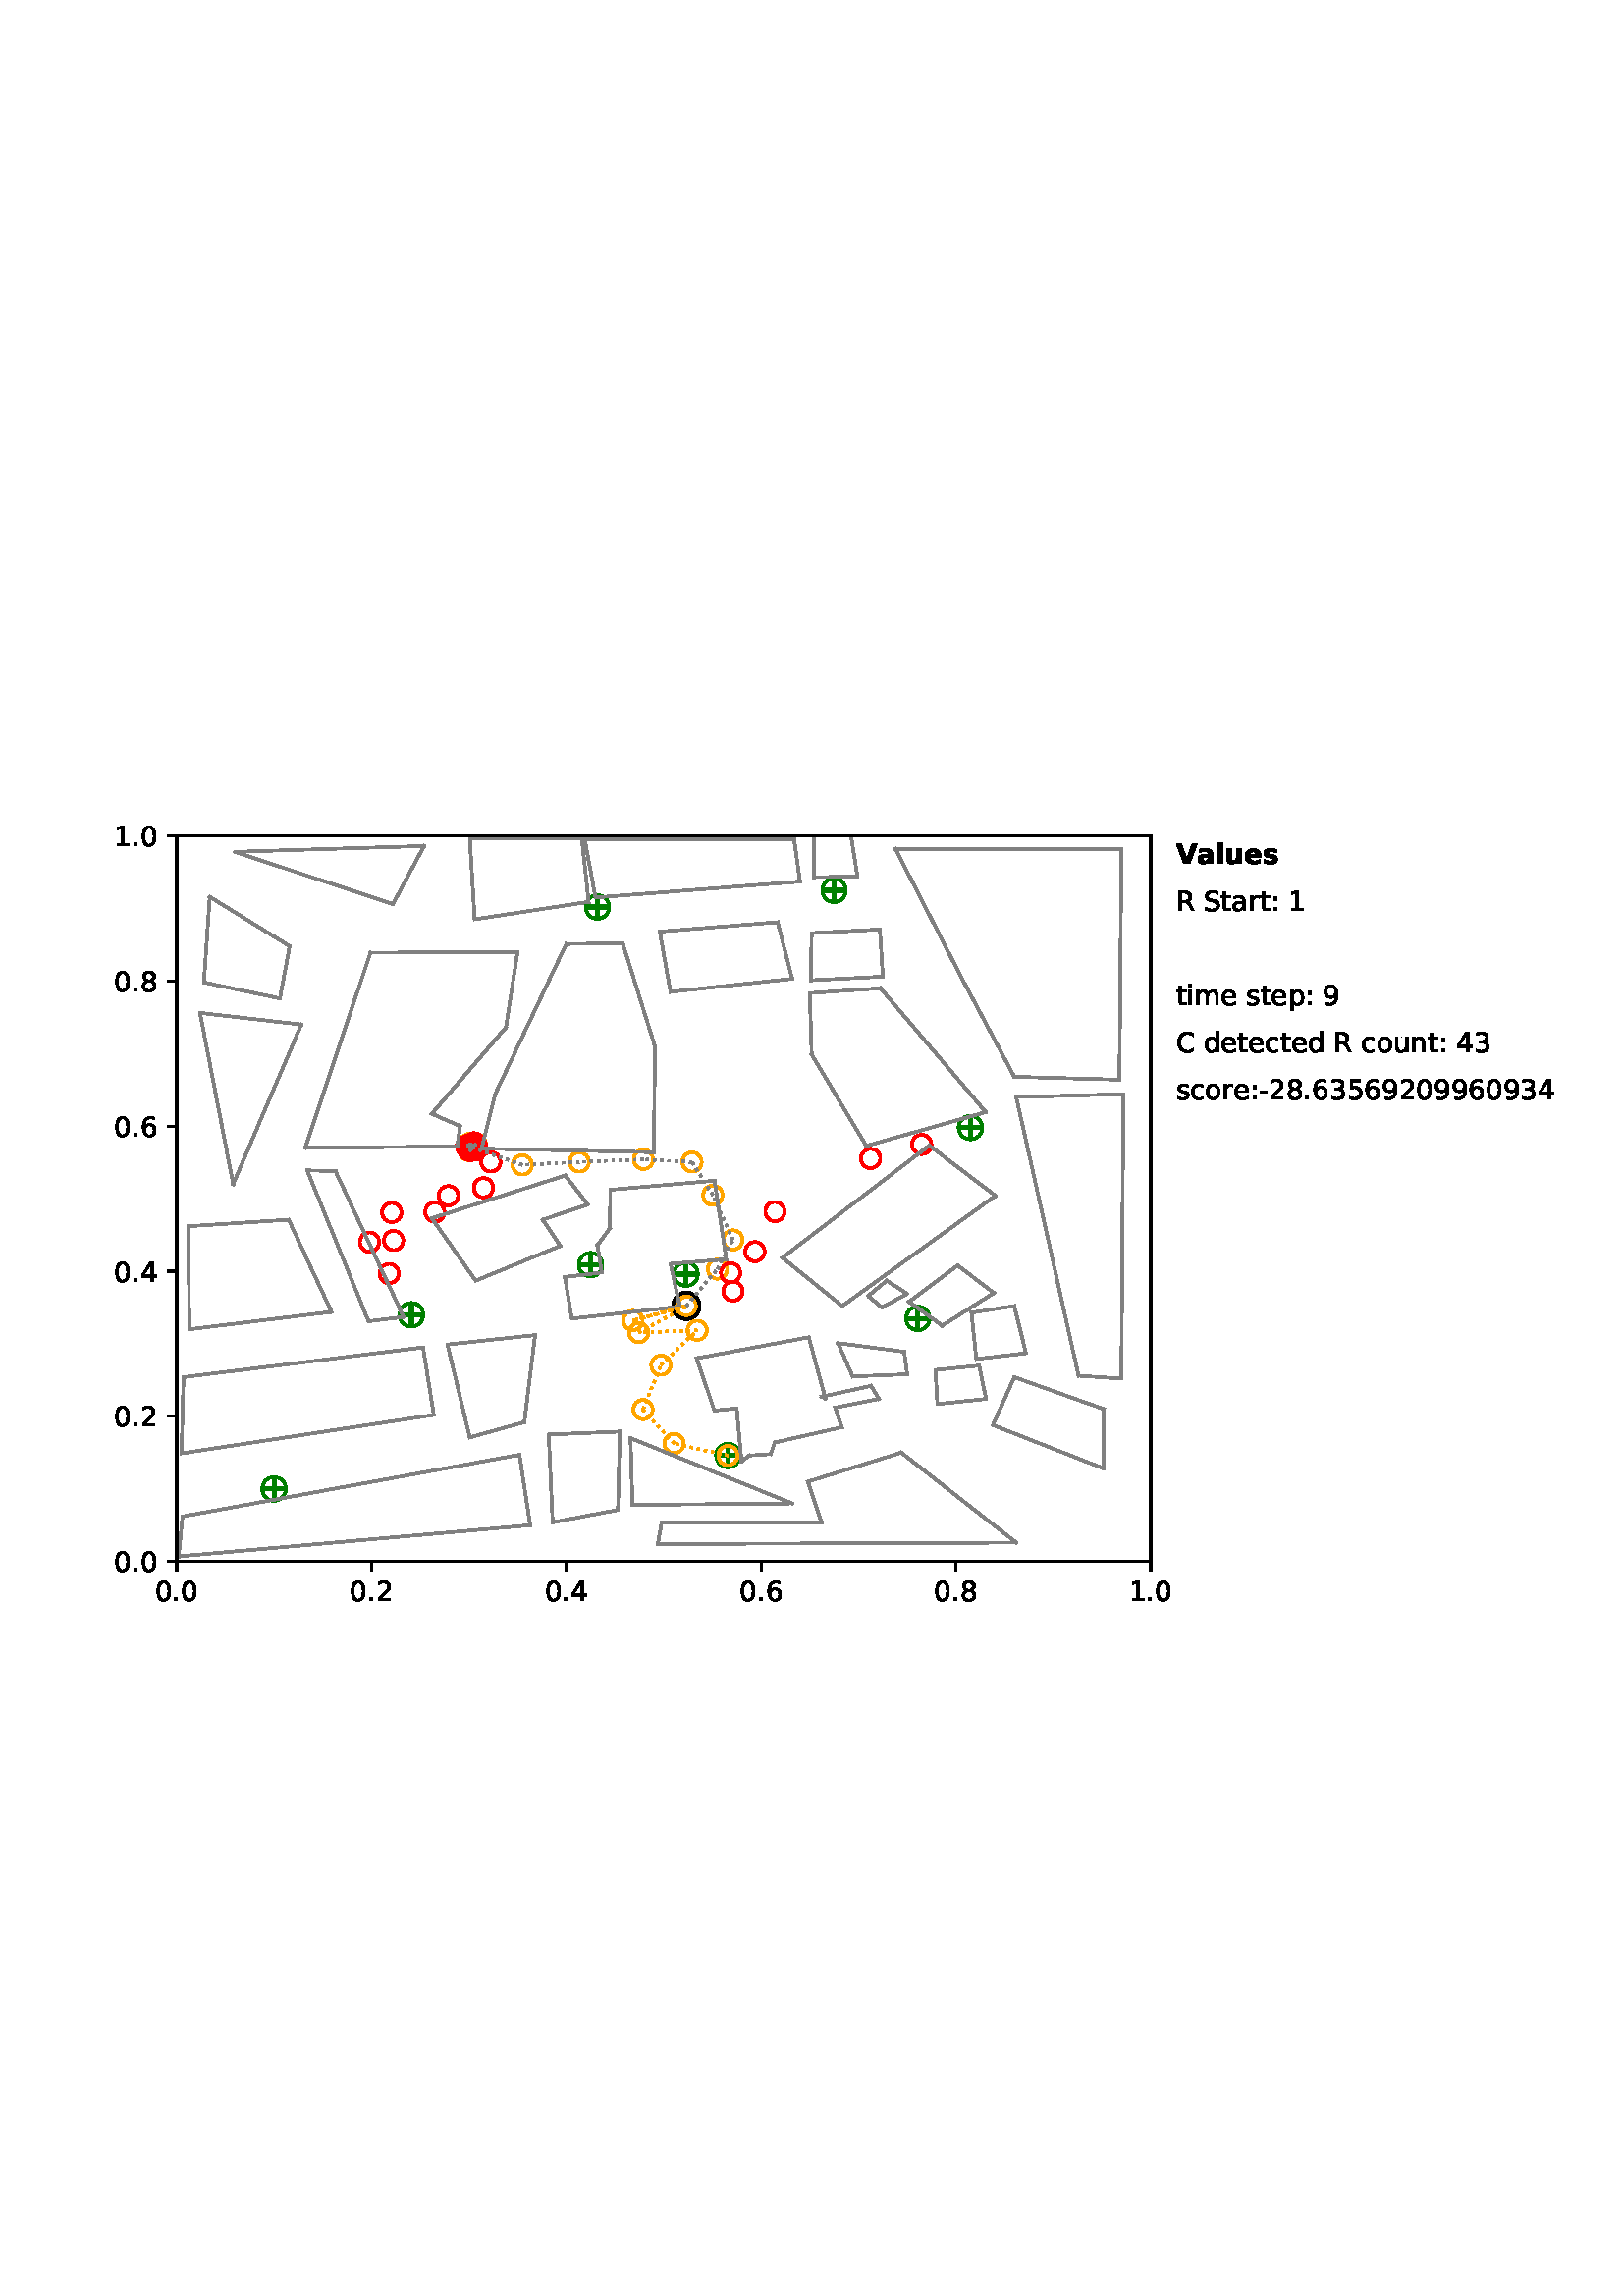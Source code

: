%!PS-Adobe-3.0 EPSF-3.0
%%Orientation: portrait
%%BoundingBox: 34 245 577 546
%%EndComments
%%BeginProlog
/mpldict 9 dict def
mpldict begin
/m { moveto } bind def
/l { lineto } bind def
/r { rlineto } bind def
/c { curveto } bind def
/cl { closepath } bind def
/box {
m
1 index 0 r
0 exch r
neg 0 r
cl
} bind def
/clipbox {
box
clip
newpath
} bind def
%!PS-Adobe-3.0 Resource-Font
%%Copyright: Copyright (c) 2003 by Bitstream, Inc. All Rights Reserved. Copyright (c) 2006 by Tavmjong Bah. All Rights Reserved. DejaVu changes are in public domain 
25 dict begin
/_d{bind def}bind def
/_m{moveto}_d
/_l{lineto}_d
/_cl{closepath eofill}_d
/_c{curveto}_d
/_sc{7 -1 roll{setcachedevice}{pop pop pop pop pop pop}ifelse}_d
/_e{exec}_d
/FontName /DejaVuSans def
/PaintType 0 def
/FontMatrix[.001 0 0 .001 0 0]def
/FontBBox[-1021 -463 1793 1232]def
/FontType 3 def
/Encoding [ /space /hyphen /period /zero /one /two /three /four /five /six /eight /nine /colon /C /R /S /a /c /d /e /i /m /n /o /p /r /s /t /u ] def
/FontInfo 10 dict dup begin
/FamilyName (DejaVu Sans) def
/FullName (DejaVu Sans) def
/Notice (Copyright (c) 2003 by Bitstream, Inc. All Rights Reserved. Copyright (c) 2006 by Tavmjong Bah. All Rights Reserved. DejaVu changes are in public domain ) def
/Weight (Book) def
/Version (Version 2.35) def
/ItalicAngle 0.0 def
/isFixedPitch false def
/UnderlinePosition -130 def
/UnderlineThickness 90 def
end readonly def
/CharStrings 30 dict dup begin
/.notdef 0 def
/space{318 0 0 0 0 0 _sc
}_d
/hyphen{361 0 49 234 312 314 _sc
49 314 _m
312 314 _l
312 234 _l
49 234 _l
49 314 _l
_cl}_d
/period{318 0 107 0 210 124 _sc
107 124 _m
210 124 _l
210 0 _l
107 0 _l
107 124 _l
_cl}_d
/zero{636 0 66 -13 570 742 _sc
318 664 _m
267 664 229 639 203 589 _c
177 539 165 464 165 364 _c
165 264 177 189 203 139 _c
229 89 267 64 318 64 _c
369 64 407 89 433 139 _c
458 189 471 264 471 364 _c
471 464 458 539 433 589 _c
407 639 369 664 318 664 _c
318 742 _m
399 742 461 709 505 645 _c
548 580 570 486 570 364 _c
570 241 548 147 505 83 _c
461 19 399 -13 318 -13 _c
236 -13 173 19 130 83 _c
87 147 66 241 66 364 _c
66 486 87 580 130 645 _c
173 709 236 742 318 742 _c
_cl}_d
/one{636 0 110 0 544 729 _sc
124 83 _m
285 83 _l
285 639 _l
110 604 _l
110 694 _l
284 729 _l
383 729 _l
383 83 _l
544 83 _l
544 0 _l
124 0 _l
124 83 _l
_cl}_d
/two{{636 0 73 0 536 742 _sc
192 83 _m
536 83 _l
536 0 _l
73 0 _l
73 83 _l
110 121 161 173 226 239 _c
290 304 331 346 348 365 _c
380 400 402 430 414 455 _c
426 479 433 504 433 528 _c
433 566 419 598 392 622 _c
365 646 330 659 286 659 _c
255 659 222 653 188 643 _c
154 632 117 616 78 594 _c
78 694 _l
118 710 155 722 189 730 _c
223 738 255 742 284 742 _c
}_e{359 742 419 723 464 685 _c
509 647 532 597 532 534 _c
532 504 526 475 515 449 _c
504 422 484 390 454 354 _c
446 344 420 317 376 272 _c
332 227 271 164 192 83 _c
_cl}_e}_d
/three{{636 0 76 -13 556 742 _sc
406 393 _m
453 383 490 362 516 330 _c
542 298 556 258 556 212 _c
556 140 531 84 482 45 _c
432 6 362 -13 271 -13 _c
240 -13 208 -10 176 -4 _c
144 1 110 10 76 22 _c
76 117 _l
103 101 133 89 166 81 _c
198 73 232 69 268 69 _c
330 69 377 81 409 105 _c
441 129 458 165 458 212 _c
458 254 443 288 413 312 _c
383 336 341 349 287 349 _c
}_e{202 349 _l
202 430 _l
291 430 _l
339 430 376 439 402 459 _c
428 478 441 506 441 543 _c
441 580 427 609 401 629 _c
374 649 336 659 287 659 _c
260 659 231 656 200 650 _c
169 644 135 635 98 623 _c
98 711 _l
135 721 170 729 203 734 _c
235 739 266 742 296 742 _c
370 742 429 725 473 691 _c
517 657 539 611 539 553 _c
539 513 527 479 504 451 _c
481 423 448 403 406 393 _c
_cl}_e}_d
/four{636 0 49 0 580 729 _sc
378 643 _m
129 254 _l
378 254 _l
378 643 _l
352 729 _m
476 729 _l
476 254 _l
580 254 _l
580 172 _l
476 172 _l
476 0 _l
378 0 _l
378 172 _l
49 172 _l
49 267 _l
352 729 _l
_cl}_d
/five{{636 0 77 -13 549 729 _sc
108 729 _m
495 729 _l
495 646 _l
198 646 _l
198 467 _l
212 472 227 476 241 478 _c
255 480 270 482 284 482 _c
365 482 429 459 477 415 _c
525 370 549 310 549 234 _c
549 155 524 94 475 51 _c
426 8 357 -13 269 -13 _c
238 -13 207 -10 175 -6 _c
143 -1 111 6 77 17 _c
77 116 _l
106 100 136 88 168 80 _c
199 72 232 69 267 69 _c
}_e{323 69 368 83 401 113 _c
433 143 450 183 450 234 _c
450 284 433 324 401 354 _c
368 384 323 399 267 399 _c
241 399 214 396 188 390 _c
162 384 135 375 108 363 _c
108 729 _l
_cl}_e}_d
/six{{636 0 70 -13 573 742 _sc
330 404 _m
286 404 251 388 225 358 _c
199 328 186 286 186 234 _c
186 181 199 139 225 109 _c
251 79 286 64 330 64 _c
374 64 409 79 435 109 _c
461 139 474 181 474 234 _c
474 286 461 328 435 358 _c
409 388 374 404 330 404 _c
526 713 _m
526 623 _l
501 635 476 644 451 650 _c
425 656 400 659 376 659 _c
310 659 260 637 226 593 _c
}_e{192 549 172 482 168 394 _c
187 422 211 444 240 459 _c
269 474 301 482 336 482 _c
409 482 467 459 509 415 _c
551 371 573 310 573 234 _c
573 159 550 99 506 54 _c
462 9 403 -13 330 -13 _c
246 -13 181 19 137 83 _c
92 147 70 241 70 364 _c
70 479 97 571 152 639 _c
206 707 280 742 372 742 _c
396 742 421 739 447 735 _c
472 730 498 723 526 713 _c
_cl}_e}_d
/eight{{636 0 68 -13 568 742 _sc
318 346 _m
271 346 234 333 207 308 _c
180 283 167 249 167 205 _c
167 161 180 126 207 101 _c
234 76 271 64 318 64 _c
364 64 401 76 428 102 _c
455 127 469 161 469 205 _c
469 249 455 283 429 308 _c
402 333 365 346 318 346 _c
219 388 _m
177 398 144 418 120 447 _c
96 476 85 511 85 553 _c
85 611 105 657 147 691 _c
188 725 245 742 318 742 _c
}_e{390 742 447 725 489 691 _c
530 657 551 611 551 553 _c
551 511 539 476 515 447 _c
491 418 459 398 417 388 _c
464 377 501 355 528 323 _c
554 291 568 251 568 205 _c
568 134 546 80 503 43 _c
459 5 398 -13 318 -13 _c
237 -13 175 5 132 43 _c
89 80 68 134 68 205 _c
68 251 81 291 108 323 _c
134 355 171 377 219 388 _c
183 544 _m
183 506 194 476 218 455 _c
}_e{242 434 275 424 318 424 _c
360 424 393 434 417 455 _c
441 476 453 506 453 544 _c
453 582 441 611 417 632 _c
393 653 360 664 318 664 _c
275 664 242 653 218 632 _c
194 611 183 582 183 544 _c
_cl}_e}_d
/nine{{636 0 63 -13 566 742 _sc
110 15 _m
110 105 _l
134 93 159 84 185 78 _c
210 72 235 69 260 69 _c
324 69 374 90 408 134 _c
442 178 462 244 468 334 _c
448 306 424 284 396 269 _c
367 254 335 247 300 247 _c
226 247 168 269 126 313 _c
84 357 63 417 63 494 _c
63 568 85 628 129 674 _c
173 719 232 742 306 742 _c
390 742 455 709 499 645 _c
543 580 566 486 566 364 _c
}_e{566 248 538 157 484 89 _c
429 21 356 -13 264 -13 _c
239 -13 214 -10 189 -6 _c
163 -2 137 5 110 15 _c
306 324 _m
350 324 385 339 411 369 _c
437 399 450 441 450 494 _c
450 546 437 588 411 618 _c
385 648 350 664 306 664 _c
262 664 227 648 201 618 _c
175 588 162 546 162 494 _c
162 441 175 399 201 369 _c
227 339 262 324 306 324 _c
_cl}_e}_d
/colon{337 0 117 0 220 517 _sc
117 124 _m
220 124 _l
220 0 _l
117 0 _l
117 124 _l
117 517 _m
220 517 _l
220 393 _l
117 393 _l
117 517 _l
_cl}_d
/C{{698 0 56 -13 644 742 _sc
644 673 _m
644 569 _l
610 599 575 622 537 638 _c
499 653 460 661 418 661 _c
334 661 270 635 226 584 _c
182 533 160 460 160 364 _c
160 268 182 194 226 143 _c
270 92 334 67 418 67 _c
460 67 499 74 537 90 _c
575 105 610 128 644 159 _c
644 56 _l
609 32 572 15 534 4 _c
496 -7 455 -13 412 -13 _c
302 -13 215 20 151 87 _c
}_e{87 154 56 246 56 364 _c
56 481 87 573 151 641 _c
215 708 302 742 412 742 _c
456 742 497 736 535 725 _c
573 713 610 696 644 673 _c
_cl}_e}_d
/R{{695 0 98 0 666 729 _sc
444 342 _m
465 334 486 319 506 296 _c
526 272 546 240 566 199 _c
666 0 _l
560 0 _l
467 187 _l
443 235 419 268 397 284 _c
374 300 343 308 304 308 _c
197 308 _l
197 0 _l
98 0 _l
98 729 _l
321 729 _l
404 729 466 711 507 677 _c
548 642 569 589 569 519 _c
569 473 558 434 537 404 _c
515 374 484 353 444 342 _c
197 648 _m
197 389 _l
321 389 _l
}_e{368 389 404 400 428 422 _c
452 444 465 476 465 519 _c
465 561 452 593 428 615 _c
404 637 368 648 321 648 _c
197 648 _l
_cl}_e}_d
/S{{635 0 66 -13 579 742 _sc
535 705 _m
535 609 _l
497 627 462 640 429 649 _c
395 657 363 662 333 662 _c
279 662 237 651 208 631 _c
179 610 165 580 165 542 _c
165 510 174 485 194 469 _c
213 452 250 439 304 429 _c
364 417 _l
437 403 491 378 526 343 _c
561 307 579 260 579 201 _c
579 130 555 77 508 41 _c
460 5 391 -13 300 -13 _c
265 -13 228 -9 189 -2 _c
}_e{150 5 110 16 69 32 _c
69 134 _l
109 111 148 94 186 83 _c
224 71 262 66 300 66 _c
356 66 399 77 430 99 _c
460 121 476 152 476 194 _c
476 230 465 258 443 278 _c
421 298 385 313 335 323 _c
275 335 _l
201 349 148 372 115 404 _c
82 435 66 478 66 534 _c
66 598 88 649 134 686 _c
179 723 242 742 322 742 _c
356 742 390 739 426 733 _c
461 727 497 717 535 705 _c
}_e{_cl}_e}_d
/a{{613 0 60 -13 522 560 _sc
343 275 _m
270 275 220 266 192 250 _c
164 233 150 205 150 165 _c
150 133 160 107 181 89 _c
202 70 231 61 267 61 _c
317 61 357 78 387 114 _c
417 149 432 196 432 255 _c
432 275 _l
343 275 _l
522 312 _m
522 0 _l
432 0 _l
432 83 _l
411 49 385 25 355 10 _c
325 -5 287 -13 243 -13 _c
187 -13 142 2 109 33 _c
76 64 60 106 60 159 _c
}_e{60 220 80 266 122 298 _c
163 329 224 345 306 345 _c
432 345 _l
432 354 _l
432 395 418 427 391 450 _c
364 472 326 484 277 484 _c
245 484 215 480 185 472 _c
155 464 127 453 100 439 _c
100 522 _l
132 534 164 544 195 550 _c
226 556 256 560 286 560 _c
365 560 424 539 463 498 _c
502 457 522 395 522 312 _c
_cl}_e}_d
/c{{550 0 55 -13 488 560 _sc
488 526 _m
488 442 _l
462 456 437 466 411 473 _c
385 480 360 484 334 484 _c
276 484 230 465 198 428 _c
166 391 150 339 150 273 _c
150 206 166 154 198 117 _c
230 80 276 62 334 62 _c
360 62 385 65 411 72 _c
437 79 462 90 488 104 _c
488 21 _l
462 9 436 0 410 -5 _c
383 -10 354 -13 324 -13 _c
242 -13 176 12 128 64 _c
}_e{79 115 55 185 55 273 _c
55 362 79 432 128 483 _c
177 534 244 560 330 560 _c
358 560 385 557 411 551 _c
437 545 463 537 488 526 _c
_cl}_e}_d
/d{{635 0 55 -13 544 760 _sc
454 464 _m
454 760 _l
544 760 _l
544 0 _l
454 0 _l
454 82 _l
435 49 411 25 382 10 _c
353 -5 319 -13 279 -13 _c
213 -13 159 13 117 65 _c
75 117 55 187 55 273 _c
55 359 75 428 117 481 _c
159 533 213 560 279 560 _c
319 560 353 552 382 536 _c
411 520 435 496 454 464 _c
148 273 _m
148 207 161 155 188 117 _c
215 79 253 61 301 61 _c
}_e{348 61 385 79 413 117 _c
440 155 454 207 454 273 _c
454 339 440 390 413 428 _c
385 466 348 485 301 485 _c
253 485 215 466 188 428 _c
161 390 148 339 148 273 _c
_cl}_e}_d
/e{{615 0 55 -13 562 560 _sc
562 296 _m
562 252 _l
149 252 _l
153 190 171 142 205 110 _c
238 78 284 62 344 62 _c
378 62 412 66 444 74 _c
476 82 509 95 541 113 _c
541 28 _l
509 14 476 3 442 -3 _c
408 -9 373 -13 339 -13 _c
251 -13 182 12 131 62 _c
80 112 55 181 55 268 _c
55 357 79 428 127 481 _c
175 533 241 560 323 560 _c
397 560 455 536 498 489 _c
}_e{540 441 562 377 562 296 _c
472 322 _m
471 371 457 410 431 440 _c
404 469 368 484 324 484 _c
274 484 234 469 204 441 _c
174 413 156 373 152 322 _c
472 322 _l
_cl}_e}_d
/i{278 0 94 0 184 760 _sc
94 547 _m
184 547 _l
184 0 _l
94 0 _l
94 547 _l
94 760 _m
184 760 _l
184 646 _l
94 646 _l
94 760 _l
_cl}_d
/m{{974 0 91 0 889 560 _sc
520 442 _m
542 482 569 511 600 531 _c
631 550 668 560 711 560 _c
767 560 811 540 842 500 _c
873 460 889 403 889 330 _c
889 0 _l
799 0 _l
799 327 _l
799 379 789 418 771 444 _c
752 469 724 482 686 482 _c
639 482 602 466 575 435 _c
548 404 535 362 535 309 _c
535 0 _l
445 0 _l
445 327 _l
445 379 435 418 417 444 _c
398 469 369 482 331 482 _c
}_e{285 482 248 466 221 435 _c
194 404 181 362 181 309 _c
181 0 _l
91 0 _l
91 547 _l
181 547 _l
181 462 _l
201 495 226 520 255 536 _c
283 552 317 560 357 560 _c
397 560 430 550 458 530 _c
486 510 506 480 520 442 _c
_cl}_e}_d
/n{634 0 91 0 549 560 _sc
549 330 _m
549 0 _l
459 0 _l
459 327 _l
459 379 448 417 428 443 _c
408 469 378 482 338 482 _c
289 482 251 466 223 435 _c
195 404 181 362 181 309 _c
181 0 _l
91 0 _l
91 547 _l
181 547 _l
181 462 _l
202 494 227 519 257 535 _c
286 551 320 560 358 560 _c
420 560 468 540 500 501 _c
532 462 549 405 549 330 _c
_cl}_d
/o{612 0 55 -13 557 560 _sc
306 484 _m
258 484 220 465 192 427 _c
164 389 150 338 150 273 _c
150 207 163 156 191 118 _c
219 80 257 62 306 62 _c
354 62 392 80 420 118 _c
448 156 462 207 462 273 _c
462 337 448 389 420 427 _c
392 465 354 484 306 484 _c
306 560 _m
384 560 445 534 490 484 _c
534 433 557 363 557 273 _c
557 183 534 113 490 63 _c
445 12 384 -13 306 -13 _c
227 -13 165 12 121 63 _c
77 113 55 183 55 273 _c
55 363 77 433 121 484 _c
165 534 227 560 306 560 _c
_cl}_d
/p{{635 0 91 -207 580 560 _sc
181 82 _m
181 -207 _l
91 -207 _l
91 547 _l
181 547 _l
181 464 _l
199 496 223 520 252 536 _c
281 552 316 560 356 560 _c
422 560 476 533 518 481 _c
559 428 580 359 580 273 _c
580 187 559 117 518 65 _c
476 13 422 -13 356 -13 _c
316 -13 281 -5 252 10 _c
223 25 199 49 181 82 _c
487 273 _m
487 339 473 390 446 428 _c
418 466 381 485 334 485 _c
}_e{286 485 249 466 222 428 _c
194 390 181 339 181 273 _c
181 207 194 155 222 117 _c
249 79 286 61 334 61 _c
381 61 418 79 446 117 _c
473 155 487 207 487 273 _c
_cl}_e}_d
/r{411 0 91 0 411 560 _sc
411 463 _m
401 469 390 473 378 476 _c
366 478 353 480 339 480 _c
288 480 249 463 222 430 _c
194 397 181 350 181 288 _c
181 0 _l
91 0 _l
91 547 _l
181 547 _l
181 462 _l
199 495 224 520 254 536 _c
284 552 321 560 365 560 _c
371 560 378 559 386 559 _c
393 558 401 557 411 555 _c
411 463 _l
_cl}_d
/s{{521 0 54 -13 472 560 _sc
443 531 _m
443 446 _l
417 458 391 468 364 475 _c
336 481 308 485 279 485 _c
234 485 200 478 178 464 _c
156 450 145 430 145 403 _c
145 382 153 366 169 354 _c
185 342 217 330 265 320 _c
296 313 _l
360 299 405 279 432 255 _c
458 230 472 195 472 151 _c
472 100 452 60 412 31 _c
372 1 316 -13 246 -13 _c
216 -13 186 -10 154 -5 _c
}_e{122 0 89 8 54 20 _c
54 113 _l
87 95 120 82 152 74 _c
184 65 216 61 248 61 _c
290 61 323 68 346 82 _c
368 96 380 117 380 144 _c
380 168 371 187 355 200 _c
339 213 303 226 247 238 _c
216 245 _l
160 257 119 275 95 299 _c
70 323 58 356 58 399 _c
58 450 76 490 112 518 _c
148 546 200 560 268 560 _c
301 560 332 557 362 552 _c
391 547 418 540 443 531 _c
}_e{_cl}_e}_d
/t{392 0 27 0 368 702 _sc
183 702 _m
183 547 _l
368 547 _l
368 477 _l
183 477 _l
183 180 _l
183 135 189 106 201 94 _c
213 81 238 75 276 75 _c
368 75 _l
368 0 _l
276 0 _l
206 0 158 13 132 39 _c
106 65 93 112 93 180 _c
93 477 _l
27 477 _l
27 547 _l
93 547 _l
93 702 _l
183 702 _l
_cl}_d
/u{634 0 85 -13 543 560 _sc
85 216 _m
85 547 _l
175 547 _l
175 219 _l
175 167 185 129 205 103 _c
225 77 255 64 296 64 _c
344 64 383 79 411 110 _c
439 141 453 183 453 237 _c
453 547 _l
543 547 _l
543 0 _l
453 0 _l
453 84 _l
431 50 405 26 377 10 _c
348 -5 315 -13 277 -13 _c
214 -13 166 6 134 45 _c
101 83 85 140 85 216 _c
311 560 _m
311 560 _l
_cl}_d
end readonly def

/BuildGlyph
 {exch begin
 CharStrings exch
 2 copy known not{pop /.notdef}if
 true 3 1 roll get exec
 end}_d

/BuildChar {
 1 index /Encoding get exch get
 1 index /BuildGlyph get exec
}_d

FontName currentdict end definefont pop
%!PS-Adobe-3.0 Resource-Font
%%Copyright: Copyright (c) 2003 by Bitstream, Inc. All Rights Reserved. Copyright (c) 2006 by Tavmjong Bah. All Rights Reserved. DejaVu changes are in public domain 
25 dict begin
/_d{bind def}bind def
/_m{moveto}_d
/_l{lineto}_d
/_cl{closepath eofill}_d
/_c{curveto}_d
/_sc{7 -1 roll{setcachedevice}{pop pop pop pop pop pop}ifelse}_d
/_e{exec}_d
/FontName /DejaVuSans-Bold def
/PaintType 0 def
/FontMatrix[.001 0 0 .001 0 0]def
/FontBBox[-1069 -415 1975 1174]def
/FontType 3 def
/Encoding [ /V /a /e /l /s /u ] def
/FontInfo 10 dict dup begin
/FamilyName (DejaVu Sans) def
/FullName (DejaVu Sans Bold) def
/Notice (Copyright (c) 2003 by Bitstream, Inc. All Rights Reserved. Copyright (c) 2006 by Tavmjong Bah. All Rights Reserved. DejaVu changes are in public domain ) def
/Weight (Bold) def
/Version (Version 2.35) def
/ItalicAngle 0.0 def
/isFixedPitch false def
/UnderlinePosition -130 def
/UnderlineThickness 90 def
end readonly def
/CharStrings 7 dict dup begin
/.notdef 0 def
/V{774 0 5 0 769 729 _sc
5 729 _m
194 729 _l
387 191 _l
580 729 _l
769 729 _l
499 0 _l
275 0 _l
5 729 _l
_cl}_d
/a{{675 0 43 -13 596 560 _sc
329 246 _m
292 246 264 239 246 227 _c
228 215 219 197 219 173 _c
219 151 226 133 241 121 _c
256 108 277 102 303 102 _c
336 102 364 113 386 137 _c
408 161 420 190 420 226 _c
420 246 _l
329 246 _l
596 312 _m
596 0 _l
420 0 _l
420 81 _l
396 47 370 23 341 9 _c
311 -5 276 -13 234 -13 _c
177 -13 131 3 96 36 _c
60 68 43 111 43 164 _c
}_e{43 228 65 275 109 305 _c
153 335 222 350 317 350 _c
420 350 _l
420 364 _l
420 391 409 411 387 424 _c
365 437 331 444 285 444 _c
247 444 212 440 180 432 _c
148 424 118 413 91 399 _c
91 532 _l
128 541 165 548 203 553 _c
241 557 279 560 317 560 _c
415 560 486 540 530 501 _c
574 462 596 399 596 312 _c
_cl}_e}_d
/e{{678 0 43 -13 630 560 _sc
630 275 _m
630 225 _l
221 225 _l
225 184 240 153 266 133 _c
291 112 326 102 372 102 _c
408 102 446 107 485 118 _c
523 129 563 146 604 168 _c
604 33 _l
562 17 521 6 480 -1 _c
438 -9 397 -13 356 -13 _c
257 -13 180 12 125 62 _c
70 112 43 182 43 273 _c
43 362 70 432 124 483 _c
178 534 252 560 346 560 _c
432 560 500 534 552 482 _c
}_e{604 430 630 361 630 275 _c
450 333 _m
450 366 440 393 421 413 _c
401 433 376 444 345 444 _c
311 444 283 434 262 415 _c
241 396 228 369 223 333 _c
450 333 _l
_cl}_e}_d
/l{343 0 84 0 259 760 _sc
84 760 _m
259 760 _l
259 0 _l
84 0 _l
84 760 _l
_cl}_d
/s{{595 0 52 -13 548 560 _sc
511 530 _m
511 397 _l
473 412 437 424 403 432 _c
368 440 335 444 304 444 _c
270 444 246 439 230 431 _c
214 423 206 410 206 393 _c
206 379 212 368 224 361 _c
236 353 258 348 290 344 _c
321 340 _l
410 328 470 310 501 284 _c
532 258 548 217 548 161 _c
548 103 526 59 483 30 _c
440 1 376 -13 291 -13 _c
255 -13 217 -10 179 -5 _c
}_e{140 0 100 8 60 20 _c
60 153 _l
94 135 130 122 167 114 _c
203 106 241 102 279 102 _c
313 102 338 106 356 116 _c
373 125 382 139 382 158 _c
382 174 376 185 364 193 _c
352 201 328 207 293 211 _c
262 215 _l
184 224 130 242 99 269 _c
67 295 52 335 52 389 _c
52 447 71 490 111 518 _c
151 546 212 560 294 560 _c
326 560 359 557 395 552 _c
431 547 469 540 511 530 _c
}_e{_cl}_e}_d
/u{{712 0 78 -13 628 547 _sc
78 213 _m
78 547 _l
254 547 _l
254 492 _l
254 462 253 425 253 380 _c
253 335 253 305 253 291 _c
253 247 254 215 256 196 _c
258 176 262 162 268 154 _c
275 142 284 133 296 127 _c
307 121 320 118 336 118 _c
372 118 401 132 422 160 _c
442 188 453 227 453 277 _c
453 547 _l
628 547 _l
628 0 _l
453 0 _l
453 79 _l
427 47 399 23 369 9 _c
}_e{339 -5 307 -13 272 -13 _c
208 -13 160 6 127 44 _c
94 82 78 139 78 213 _c
_cl}_e}_d
end readonly def

/BuildGlyph
 {exch begin
 CharStrings exch
 2 copy known not{pop /.notdef}if
 true 3 1 roll get exec
 end}_d

/BuildChar {
 1 index /Encoding get exch get
 1 index /BuildGlyph get exec
}_d

FontName currentdict end definefont pop
end
%%EndProlog
mpldict begin
34.663 245.51 translate
542.673 300.981 0 0 clipbox
gsave
0 0 m
542.673 0 l
542.673 300.981 l
0 300.981 l
cl
1.000 setgray
fill
grestore
gsave
30.106 23.872 m
387.226 23.872 l
387.226 289.984 l
30.106 289.984 l
cl
1.000 setgray
fill
grestore
1.500 setlinewidth
1 setlinejoin
0 setlinecap
[] 0 setdash
0.000 0.502 0.000 setrgbcolor
gsave
357.1 266.1 30.11 23.87 clipbox
/o {
gsave
newpath
translate
1.5 setlinewidth
1 setlinejoin
0 setlinecap
-3.536 0 m
3.536 0 l
0 -3.536 m
0 3.536 l

gsave
0.000 0.502 0.000 setrgbcolor
fill
grestore
stroke
grestore
} bind def
65.818 50.483 o
grestore
1.000 setlinewidth
0.000 0.500 0.000 setrgbcolor
gsave
357.1 266.1 30.11 23.87 clipbox
65.818 46.153 m
66.967 46.153 68.068 46.609 68.88 47.421 c
69.692 48.233 70.148 49.335 70.148 50.483 c
70.148 51.631 69.692 52.733 68.88 53.545 c
68.068 54.357 66.967 54.813 65.818 54.813 c
64.67 54.813 63.568 54.357 62.756 53.545 c
61.944 52.733 61.488 51.631 61.488 50.483 c
61.488 49.335 61.944 48.233 62.756 47.421 c
63.568 46.609 64.67 46.153 65.818 46.153 c
cl
stroke
grestore
1.500 setlinewidth
0.000 0.502 0.000 setrgbcolor
gsave
357.1 266.1 30.11 23.87 clipbox
/o {
gsave
newpath
translate
1.5 setlinewidth
1 setlinejoin
0 setlinecap
-3.536 0 m
3.536 0 l
0 -3.536 m
0 3.536 l

gsave
0.000 0.502 0.000 setrgbcolor
fill
grestore
stroke
grestore
} bind def
232.236 62.724 o
grestore
1.000 setlinewidth
0.000 0.500 0.000 setrgbcolor
gsave
357.1 266.1 30.11 23.87 clipbox
232.236 58.394 m
233.385 58.394 234.486 58.85 235.298 59.662 c
236.11 60.474 236.566 61.576 236.566 62.724 c
236.566 63.873 236.11 64.974 235.298 65.786 c
234.486 66.598 233.385 67.054 232.236 67.054 c
231.088 67.054 229.986 66.598 229.174 65.786 c
228.362 64.974 227.906 63.873 227.906 62.724 c
227.906 61.576 228.362 60.474 229.174 59.662 c
229.986 58.85 231.088 58.394 232.236 58.394 c
cl
stroke
grestore
1.500 setlinewidth
0.000 0.502 0.000 setrgbcolor
gsave
357.1 266.1 30.11 23.87 clipbox
/o {
gsave
newpath
translate
1.5 setlinewidth
1 setlinejoin
0 setlinecap
-3.536 0 m
3.536 0 l
0 -3.536 m
0 3.536 l

gsave
0.000 0.502 0.000 setrgbcolor
fill
grestore
stroke
grestore
} bind def
301.875 113.019 o
grestore
1.000 setlinewidth
0.000 0.500 0.000 setrgbcolor
gsave
357.1 266.1 30.11 23.87 clipbox
301.875 108.689 m
303.023 108.689 304.124 109.146 304.936 109.958 c
305.748 110.77 306.205 111.871 306.205 113.019 c
306.205 114.168 305.748 115.269 304.936 116.081 c
304.124 116.893 303.023 117.35 301.875 117.35 c
300.726 117.35 299.625 116.893 298.813 116.081 c
298.001 115.269 297.544 114.168 297.544 113.019 c
297.544 111.871 298.001 110.77 298.813 109.958 c
299.625 109.146 300.726 108.689 301.875 108.689 c
cl
stroke
grestore
1.500 setlinewidth
0.000 0.502 0.000 setrgbcolor
gsave
357.1 266.1 30.11 23.87 clipbox
/o {
gsave
newpath
translate
1.5 setlinewidth
1 setlinejoin
0 setlinecap
-3.536 0 m
3.536 0 l
0 -3.536 m
0 3.536 l

gsave
0.000 0.502 0.000 setrgbcolor
fill
grestore
stroke
grestore
} bind def
216.88 129.252 o
grestore
1.000 setlinewidth
0.000 0.500 0.000 setrgbcolor
gsave
357.1 266.1 30.11 23.87 clipbox
216.88 124.922 m
218.028 124.922 219.13 125.378 219.942 126.19 c
220.754 127.002 221.21 128.104 221.21 129.252 c
221.21 130.401 220.754 131.502 219.942 132.314 c
219.13 133.126 218.028 133.582 216.88 133.582 c
215.732 133.582 214.63 133.126 213.818 132.314 c
213.006 131.502 212.55 130.401 212.55 129.252 c
212.55 128.104 213.006 127.002 213.818 126.19 c
214.63 125.378 215.732 124.922 216.88 124.922 c
cl
stroke
grestore
1.500 setlinewidth
0.000 0.502 0.000 setrgbcolor
gsave
357.1 266.1 30.11 23.87 clipbox
/o {
gsave
newpath
translate
1.5 setlinewidth
1 setlinejoin
0 setlinecap
-3.536 0 m
3.536 0 l
0 -3.536 m
0 3.536 l

gsave
0.000 0.502 0.000 setrgbcolor
fill
grestore
stroke
grestore
} bind def
116.172 114.35 o
grestore
1.000 setlinewidth
0.000 0.500 0.000 setrgbcolor
gsave
357.1 266.1 30.11 23.87 clipbox
116.172 110.02 m
117.321 110.02 118.422 110.476 119.234 111.288 c
120.046 112.1 120.502 113.202 120.502 114.35 c
120.502 115.498 120.046 116.6 119.234 117.412 c
118.422 118.224 117.321 118.68 116.172 118.68 c
115.024 118.68 113.922 118.224 113.11 117.412 c
112.298 116.6 111.842 115.498 111.842 114.35 c
111.842 113.202 112.298 112.1 113.11 111.288 c
113.922 110.476 115.024 110.02 116.172 110.02 c
cl
stroke
grestore
1.500 setlinewidth
0.000 0.502 0.000 setrgbcolor
gsave
357.1 266.1 30.11 23.87 clipbox
/o {
gsave
newpath
translate
1.5 setlinewidth
1 setlinejoin
0 setlinecap
-3.536 0 m
3.536 0 l
0 -3.536 m
0 3.536 l

gsave
0.000 0.502 0.000 setrgbcolor
fill
grestore
stroke
grestore
} bind def
181.882 132.712 o
grestore
1.000 setlinewidth
0.000 0.500 0.000 setrgbcolor
gsave
357.1 266.1 30.11 23.87 clipbox
181.882 128.382 m
183.031 128.382 184.132 128.838 184.944 129.65 c
185.756 130.462 186.212 131.563 186.212 132.712 c
186.212 133.86 185.756 134.962 184.944 135.774 c
184.132 136.586 183.031 137.042 181.882 137.042 c
180.734 137.042 179.632 136.586 178.82 135.774 c
178.008 134.962 177.552 133.86 177.552 132.712 c
177.552 131.563 178.008 130.462 178.82 129.65 c
179.632 128.838 180.734 128.382 181.882 128.382 c
cl
stroke
grestore
1.500 setlinewidth
0.000 0.502 0.000 setrgbcolor
gsave
357.1 266.1 30.11 23.87 clipbox
/o {
gsave
newpath
translate
1.5 setlinewidth
1 setlinejoin
0 setlinecap
-3.536 0 m
3.536 0 l
0 -3.536 m
0 3.536 l

gsave
0.000 0.502 0.000 setrgbcolor
fill
grestore
stroke
grestore
} bind def
138.314 175.822 o
grestore
1.000 setlinewidth
0.000 0.500 0.000 setrgbcolor
gsave
357.1 266.1 30.11 23.87 clipbox
138.314 171.492 m
139.462 171.492 140.563 171.948 141.375 172.76 c
142.187 173.572 142.644 174.673 142.644 175.822 c
142.644 176.97 142.187 178.072 141.375 178.884 c
140.563 179.696 139.462 180.152 138.314 180.152 c
137.165 180.152 136.064 179.696 135.252 178.884 c
134.44 178.072 133.983 176.97 133.983 175.822 c
133.983 174.673 134.44 173.572 135.252 172.76 c
136.064 171.948 137.165 171.492 138.314 171.492 c
cl
stroke
grestore
1.500 setlinewidth
0.000 0.502 0.000 setrgbcolor
gsave
357.1 266.1 30.11 23.87 clipbox
/o {
gsave
newpath
translate
1.5 setlinewidth
1 setlinejoin
0 setlinecap
-3.536 0 m
3.536 0 l
0 -3.536 m
0 3.536 l

gsave
0.000 0.502 0.000 setrgbcolor
fill
grestore
stroke
grestore
} bind def
321.159 183.007 o
grestore
1.000 setlinewidth
0.000 0.500 0.000 setrgbcolor
gsave
357.1 266.1 30.11 23.87 clipbox
321.159 178.677 m
322.307 178.677 323.409 179.133 324.221 179.945 c
325.033 180.757 325.489 181.858 325.489 183.007 c
325.489 184.155 325.033 185.257 324.221 186.069 c
323.409 186.881 322.307 187.337 321.159 187.337 c
320.011 187.337 318.909 186.881 318.097 186.069 c
317.285 185.257 316.829 184.155 316.829 183.007 c
316.829 181.858 317.285 180.757 318.097 179.945 c
318.909 179.133 320.011 178.677 321.159 178.677 c
cl
stroke
grestore
1.500 setlinewidth
0.000 0.502 0.000 setrgbcolor
gsave
357.1 266.1 30.11 23.87 clipbox
/o {
gsave
newpath
translate
1.5 setlinewidth
1 setlinejoin
0 setlinecap
-3.536 0 m
3.536 0 l
0 -3.536 m
0 3.536 l

gsave
0.000 0.502 0.000 setrgbcolor
fill
grestore
stroke
grestore
} bind def
271.162 270.025 o
grestore
1.000 setlinewidth
0.000 0.500 0.000 setrgbcolor
gsave
357.1 266.1 30.11 23.87 clipbox
271.162 265.695 m
272.311 265.695 273.412 266.152 274.224 266.964 c
275.036 267.776 275.492 268.877 275.492 270.025 c
275.492 271.174 275.036 272.275 274.224 273.087 c
273.412 273.899 272.311 274.356 271.162 274.356 c
270.014 274.356 268.912 273.899 268.1 273.087 c
267.288 272.275 266.832 271.174 266.832 270.025 c
266.832 268.877 267.288 267.776 268.1 266.964 c
268.912 266.152 270.014 265.695 271.162 265.695 c
cl
stroke
grestore
1.500 setlinewidth
0.000 0.502 0.000 setrgbcolor
gsave
357.1 266.1 30.11 23.87 clipbox
/o {
gsave
newpath
translate
1.5 setlinewidth
1 setlinejoin
0 setlinecap
-3.536 0 m
3.536 0 l
0 -3.536 m
0 3.536 l

gsave
0.000 0.502 0.000 setrgbcolor
fill
grestore
stroke
grestore
} bind def
184.382 263.905 o
grestore
1.000 setlinewidth
0.000 0.500 0.000 setrgbcolor
gsave
357.1 266.1 30.11 23.87 clipbox
184.382 259.575 m
185.53 259.575 186.632 260.031 187.444 260.843 c
188.256 261.655 188.712 262.757 188.712 263.905 c
188.712 265.053 188.256 266.155 187.444 266.967 c
186.632 267.779 185.53 268.235 184.382 268.235 c
183.234 268.235 182.132 267.779 181.32 266.967 c
180.508 266.155 180.052 265.053 180.052 263.905 c
180.052 262.757 180.508 261.655 181.32 260.843 c
182.132 260.031 183.234 259.575 184.382 259.575 c
cl
stroke
grestore
1.000 0.647 0.000 setrgbcolor
gsave
357.1 266.1 30.11 23.87 clipbox
232.236 59.189 m
233.174 59.189 234.073 59.561 234.736 60.224 c
235.399 60.887 235.772 61.787 235.772 62.724 c
235.772 63.662 235.399 64.561 234.736 65.224 c
234.073 65.887 233.174 66.26 232.236 66.26 c
231.299 66.26 230.399 65.887 229.736 65.224 c
229.073 64.561 228.701 63.662 228.701 62.724 c
228.701 61.787 229.073 60.887 229.736 60.224 c
230.399 59.561 231.299 59.189 232.236 59.189 c
cl
stroke
grestore
gsave
357.1 266.1 30.11 23.87 clipbox
212.505 63.591 m
213.443 63.591 214.342 63.963 215.005 64.626 c
215.668 65.289 216.041 66.189 216.041 67.126 c
216.041 68.064 215.668 68.963 215.005 69.626 c
214.342 70.289 213.443 70.662 212.505 70.662 c
211.568 70.662 210.668 70.289 210.005 69.626 c
209.342 68.963 208.97 68.064 208.97 67.126 c
208.97 66.189 209.342 65.289 210.005 64.626 c
210.668 63.963 211.568 63.591 212.505 63.591 c
cl
stroke
grestore
gsave
357.1 266.1 30.11 23.87 clipbox
201.094 76.061 m
202.032 76.061 202.931 76.433 203.594 77.096 c
204.257 77.759 204.63 78.659 204.63 79.596 c
204.63 80.534 204.257 81.433 203.594 82.096 c
202.931 82.759 202.032 83.132 201.094 83.132 c
200.157 83.132 199.257 82.759 198.594 82.096 c
197.931 81.433 197.559 80.534 197.559 79.596 c
197.559 78.659 197.931 77.759 198.594 77.096 c
199.257 76.433 200.157 76.061 201.094 76.061 c
cl
stroke
grestore
gsave
357.1 266.1 30.11 23.87 clipbox
207.666 92.324 m
208.604 92.324 209.503 92.697 210.166 93.36 c
210.829 94.023 211.202 94.922 211.202 95.86 c
211.202 96.797 210.829 97.697 210.166 98.36 c
209.503 99.023 208.604 99.395 207.666 99.395 c
206.729 99.395 205.829 99.023 205.166 98.36 c
204.503 97.697 204.131 96.797 204.131 95.86 c
204.131 94.922 204.503 94.023 205.166 93.36 c
205.829 92.697 206.729 92.324 207.666 92.324 c
cl
stroke
grestore
gsave
357.1 266.1 30.11 23.87 clipbox
220.949 105.109 m
221.887 105.109 222.786 105.482 223.449 106.145 c
224.112 106.808 224.485 107.707 224.485 108.645 c
224.485 109.582 224.112 110.482 223.449 111.145 c
222.786 111.808 221.887 112.18 220.949 112.18 c
220.011 112.18 219.112 111.808 218.449 111.145 c
217.786 110.482 217.414 109.582 217.414 108.645 c
217.414 107.707 217.786 106.808 218.449 106.145 c
219.112 105.482 220.011 105.109 220.949 105.109 c
cl
stroke
grestore
gsave
357.1 266.1 30.11 23.87 clipbox
199.515 104.299 m
200.453 104.299 201.352 104.671 202.015 105.334 c
202.678 105.997 203.051 106.896 203.051 107.834 c
203.051 108.772 202.678 109.671 202.015 110.334 c
201.352 110.997 200.453 111.37 199.515 111.37 c
198.578 111.37 197.678 110.997 197.015 110.334 c
196.352 109.671 195.98 108.772 195.98 107.834 c
195.98 106.896 196.352 105.997 197.015 105.334 c
197.678 104.671 198.578 104.299 199.515 104.299 c
cl
stroke
grestore
gsave
357.1 266.1 30.11 23.87 clipbox
217.134 113.947 m
218.071 113.947 218.971 114.32 219.634 114.983 c
220.297 115.646 220.669 116.545 220.669 117.483 c
220.669 118.42 220.297 119.32 219.634 119.983 c
218.971 120.646 218.071 121.018 217.134 121.018 c
216.196 121.018 215.297 120.646 214.634 119.983 c
213.971 119.32 213.598 118.42 213.598 117.483 c
213.598 116.545 213.971 115.646 214.634 114.983 c
215.297 114.32 216.196 113.947 217.134 113.947 c
cl
stroke
grestore
gsave
357.1 266.1 30.11 23.87 clipbox
197.444 108.752 m
198.382 108.752 199.281 109.124 199.944 109.787 c
200.607 110.45 200.98 111.35 200.98 112.287 c
200.98 113.225 200.607 114.124 199.944 114.787 c
199.281 115.45 198.382 115.823 197.444 115.823 c
196.507 115.823 195.607 115.45 194.944 114.787 c
194.281 114.124 193.909 113.225 193.909 112.287 c
193.909 111.35 194.281 110.45 194.944 109.787 c
195.607 109.124 196.507 108.752 197.444 108.752 c
cl
stroke
grestore
gsave
357.1 266.1 30.11 23.87 clipbox
216.979 114.1 m
217.917 114.1 218.816 114.472 219.479 115.135 c
220.142 115.798 220.514 116.697 220.514 117.635 c
220.514 118.573 220.142 119.472 219.479 120.135 c
218.816 120.798 217.917 121.171 216.979 121.171 c
216.041 121.171 215.142 120.798 214.479 120.135 c
213.816 119.472 213.443 118.573 213.443 117.635 c
213.443 116.697 213.816 115.798 214.479 115.135 c
215.142 114.472 216.041 114.1 216.979 114.1 c
cl
stroke
grestore
gsave
357.1 266.1 30.11 23.87 clipbox
228.406 127.571 m
229.344 127.571 230.243 127.944 230.906 128.607 c
231.569 129.27 231.942 130.169 231.942 131.107 c
231.942 132.045 231.569 132.944 230.906 133.607 c
230.243 134.27 229.344 134.642 228.406 134.642 c
227.469 134.642 226.569 134.27 225.906 133.607 c
225.243 132.944 224.871 132.045 224.871 131.107 c
224.871 130.169 225.243 129.27 225.906 128.607 c
226.569 127.944 227.469 127.571 228.406 127.571 c
cl
stroke
grestore
gsave
357.1 266.1 30.11 23.87 clipbox
234.062 138.26 m
234.999 138.26 235.899 138.633 236.562 139.296 c
237.225 139.959 237.597 140.858 237.597 141.796 c
237.597 142.734 237.225 143.633 236.562 144.296 c
235.899 144.959 234.999 145.332 234.062 145.332 c
233.124 145.332 232.225 144.959 231.562 144.296 c
230.899 143.633 230.526 142.734 230.526 141.796 c
230.526 140.858 230.899 139.959 231.562 139.296 c
232.225 138.633 233.124 138.26 234.062 138.26 c
cl
stroke
grestore
gsave
357.1 266.1 30.11 23.87 clipbox
226.708 154.667 m
227.646 154.667 228.545 155.039 229.208 155.702 c
229.871 156.365 230.244 157.265 230.244 158.202 c
230.244 159.14 229.871 160.039 229.208 160.702 c
228.545 161.365 227.646 161.738 226.708 161.738 c
225.77 161.738 224.871 161.365 224.208 160.702 c
223.545 160.039 223.172 159.14 223.172 158.202 c
223.172 157.265 223.545 156.365 224.208 155.702 c
224.871 155.039 225.77 154.667 226.708 154.667 c
cl
stroke
grestore
gsave
357.1 266.1 30.11 23.87 clipbox
219.065 166.834 m
220.003 166.834 220.902 167.206 221.565 167.869 c
222.228 168.532 222.601 169.432 222.601 170.369 c
222.601 171.307 222.228 172.206 221.565 172.869 c
220.902 173.532 220.003 173.905 219.065 173.905 c
218.128 173.905 217.228 173.532 216.565 172.869 c
215.902 172.206 215.53 171.307 215.53 170.369 c
215.53 169.432 215.902 168.532 216.565 167.869 c
217.228 167.206 218.128 166.834 219.065 166.834 c
cl
stroke
grestore
gsave
357.1 266.1 30.11 23.87 clipbox
201.221 167.804 m
202.159 167.804 203.058 168.177 203.721 168.84 c
204.384 169.503 204.756 170.402 204.756 171.34 c
204.756 172.277 204.384 173.177 203.721 173.84 c
203.058 174.503 202.159 174.875 201.221 174.875 c
200.283 174.875 199.384 174.503 198.721 173.84 c
198.058 173.177 197.685 172.277 197.685 171.34 c
197.685 170.402 198.058 169.503 198.721 168.84 c
199.384 168.177 200.283 167.804 201.221 167.804 c
cl
stroke
grestore
gsave
357.1 266.1 30.11 23.87 clipbox
177.714 166.846 m
178.652 166.846 179.551 167.219 180.214 167.882 c
180.877 168.545 181.25 169.444 181.25 170.382 c
181.25 171.319 180.877 172.219 180.214 172.882 c
179.551 173.545 178.652 173.917 177.714 173.917 c
176.776 173.917 175.877 173.545 175.214 172.882 c
174.551 172.219 174.179 171.319 174.179 170.382 c
174.179 169.444 174.551 168.545 175.214 167.882 c
175.877 167.219 176.776 166.846 177.714 166.846 c
cl
stroke
grestore
gsave
357.1 266.1 30.11 23.87 clipbox
156.831 165.773 m
157.769 165.773 158.668 166.146 159.331 166.809 c
159.994 167.472 160.367 168.371 160.367 169.309 c
160.367 170.246 159.994 171.146 159.331 171.809 c
158.668 172.472 157.769 172.844 156.831 172.844 c
155.894 172.844 154.994 172.472 154.331 171.809 c
153.668 171.146 153.296 170.246 153.296 169.309 c
153.296 168.371 153.668 167.472 154.331 166.809 c
154.994 166.146 155.894 165.773 156.831 165.773 c
cl
stroke
grestore
gsave
357.1 266.1 30.11 23.87 clipbox
137.566 172.569 m
138.504 172.569 139.403 172.941 140.066 173.604 c
140.729 174.267 141.102 175.166 141.102 176.104 c
141.102 177.042 140.729 177.941 140.066 178.604 c
139.403 179.267 138.504 179.64 137.566 179.64 c
136.629 179.64 135.729 179.267 135.066 178.604 c
134.403 177.941 134.031 177.042 134.031 176.104 c
134.031 175.166 134.403 174.267 135.066 173.604 c
135.729 172.941 136.629 172.569 137.566 172.569 c
cl
stroke
grestore
gsave
357.1 266.1 30.11 23.87 clipbox
138.273 172.495 m
139.211 172.495 140.11 172.867 140.773 173.53 c
141.436 174.193 141.809 175.093 141.809 176.03 c
141.809 176.968 141.436 177.867 140.773 178.53 c
140.11 179.193 139.211 179.566 138.273 179.566 c
137.335 179.566 136.436 179.193 135.773 178.53 c
135.11 177.867 134.737 176.968 134.737 176.03 c
134.737 175.093 135.11 174.193 135.773 173.53 c
136.436 172.867 137.335 172.495 138.273 172.495 c
cl
stroke
grestore
gsave
357.1 266.1 30.11 23.87 clipbox
137.237 172.786 m
138.175 172.786 139.074 173.159 139.737 173.822 c
140.4 174.485 140.773 175.384 140.773 176.322 c
140.773 177.259 140.4 178.159 139.737 178.822 c
139.074 179.485 138.175 179.857 137.237 179.857 c
136.3 179.857 135.4 179.485 134.737 178.822 c
134.074 178.159 133.702 177.259 133.702 176.322 c
133.702 175.384 134.074 174.485 134.737 173.822 c
135.4 173.159 136.3 172.786 137.237 172.786 c
cl
stroke
grestore
gsave
357.1 266.1 30.11 23.87 clipbox
139.957 173.45 m
140.894 173.45 141.794 173.822 142.457 174.485 c
143.12 175.148 143.492 176.048 143.492 176.985 c
143.492 177.923 143.12 178.822 142.457 179.485 c
141.794 180.148 140.894 180.521 139.957 180.521 c
139.019 180.521 138.12 180.148 137.457 179.485 c
136.794 178.822 136.421 177.923 136.421 176.985 c
136.421 176.048 136.794 175.148 137.457 174.485 c
138.12 173.822 139.019 173.45 139.957 173.45 c
cl
stroke
grestore
gsave
357.1 266.1 30.11 23.87 clipbox
138.323 172.318 m
139.261 172.318 140.16 172.69 140.823 173.353 c
141.486 174.016 141.859 174.916 141.859 175.853 c
141.859 176.791 141.486 177.69 140.823 178.353 c
140.16 179.016 139.261 179.389 138.323 179.389 c
137.386 179.389 136.486 179.016 135.823 178.353 c
135.16 177.69 134.788 176.791 134.788 175.853 c
134.788 174.916 135.16 174.016 135.823 173.353 c
136.486 172.69 137.386 172.318 138.323 172.318 c
cl
stroke
grestore
gsave
357.1 266.1 30.11 23.87 clipbox
137.773 173.774 m
138.71 173.774 139.61 174.146 140.273 174.809 c
140.936 175.472 141.308 176.372 141.308 177.309 c
141.308 178.247 140.936 179.146 140.273 179.809 c
139.61 180.472 138.71 180.845 137.773 180.845 c
136.835 180.845 135.936 180.472 135.273 179.809 c
134.61 179.146 134.237 178.247 134.237 177.309 c
134.237 176.372 134.61 175.472 135.273 174.809 c
135.936 174.146 136.835 173.774 137.773 173.774 c
cl
stroke
grestore
gsave
357.1 266.1 30.11 23.87 clipbox
138.406 172.109 m
139.344 172.109 140.243 172.481 140.906 173.144 c
141.569 173.807 141.942 174.707 141.942 175.644 c
141.942 176.582 141.569 177.481 140.906 178.144 c
140.243 178.807 139.344 179.18 138.406 179.18 c
137.469 179.18 136.569 178.807 135.906 178.144 c
135.243 177.481 134.871 176.582 134.871 175.644 c
134.871 174.707 135.243 173.807 135.906 173.144 c
136.569 172.481 137.469 172.109 138.406 172.109 c
cl
stroke
grestore
gsave
357.1 266.1 30.11 23.87 clipbox
137.079 173.43 m
138.016 173.43 138.916 173.803 139.579 174.466 c
140.242 175.129 140.614 176.028 140.614 176.966 c
140.614 177.903 140.242 178.803 139.579 179.466 c
138.916 180.129 138.016 180.501 137.079 180.501 c
136.141 180.501 135.242 180.129 134.579 179.466 c
133.916 178.803 133.543 177.903 133.543 176.966 c
133.543 176.028 133.916 175.129 134.579 174.466 c
135.242 173.803 136.141 173.43 137.079 173.43 c
cl
stroke
grestore
gsave
357.1 266.1 30.11 23.87 clipbox
137.323 171.018 m
138.26 171.018 139.16 171.39 139.823 172.053 c
140.486 172.716 140.858 173.615 140.858 174.553 c
140.858 175.491 140.486 176.39 139.823 177.053 c
139.16 177.716 138.26 178.089 137.323 178.089 c
136.385 178.089 135.486 177.716 134.823 177.053 c
134.16 176.39 133.787 175.491 133.787 174.553 c
133.787 173.615 134.16 172.716 134.823 172.053 c
135.486 171.39 136.385 171.018 137.323 171.018 c
cl
stroke
grestore
gsave
357.1 266.1 30.11 23.87 clipbox
138.795 171.667 m
139.733 171.667 140.632 172.039 141.295 172.702 c
141.958 173.365 142.331 174.264 142.331 175.202 c
142.331 176.14 141.958 177.039 141.295 177.702 c
140.632 178.365 139.733 178.738 138.795 178.738 c
137.858 178.738 136.958 178.365 136.295 177.702 c
135.632 177.039 135.26 176.14 135.26 175.202 c
135.26 174.264 135.632 173.365 136.295 172.702 c
136.958 172.039 137.858 171.667 138.795 171.667 c
cl
stroke
grestore
gsave
357.1 266.1 30.11 23.87 clipbox
137.272 172.241 m
138.21 172.241 139.109 172.614 139.772 173.277 c
140.435 173.94 140.807 174.839 140.807 175.777 c
140.807 176.714 140.435 177.614 139.772 178.277 c
139.109 178.94 138.21 179.312 137.272 179.312 c
136.334 179.312 135.435 178.94 134.772 178.277 c
134.109 177.614 133.736 176.714 133.736 175.777 c
133.736 174.839 134.109 173.94 134.772 173.277 c
135.435 172.614 136.334 172.241 137.272 172.241 c
cl
stroke
grestore
gsave
357.1 266.1 30.11 23.87 clipbox
138.537 173.036 m
139.475 173.036 140.374 173.409 141.037 174.072 c
141.7 174.735 142.073 175.634 142.073 176.572 c
142.073 177.509 141.7 178.409 141.037 179.072 c
140.374 179.735 139.475 180.107 138.537 180.107 c
137.6 180.107 136.7 179.735 136.037 179.072 c
135.374 178.409 135.002 177.509 135.002 176.572 c
135.002 175.634 135.374 174.735 136.037 174.072 c
136.7 173.409 137.6 173.036 138.537 173.036 c
cl
stroke
grestore
gsave
357.1 266.1 30.11 23.87 clipbox
139.352 172.764 m
140.29 172.764 141.189 173.137 141.852 173.8 c
142.515 174.463 142.888 175.362 142.888 176.3 c
142.888 177.237 142.515 178.137 141.852 178.8 c
141.189 179.463 140.29 179.835 139.352 179.835 c
138.414 179.835 137.515 179.463 136.852 178.8 c
136.189 178.137 135.816 177.237 135.816 176.3 c
135.816 175.362 136.189 174.463 136.852 173.8 c
137.515 173.137 138.414 172.764 139.352 172.764 c
cl
stroke
grestore
0.000 setgray
gsave
357.1 266.1 30.11 23.87 clipbox
216.979 112.762 m
218.271 112.762 219.511 113.275 220.425 114.189 c
221.339 115.103 221.852 116.343 221.852 117.635 c
221.852 118.928 221.339 120.167 220.425 121.081 c
219.511 121.995 218.271 122.509 216.979 122.509 c
215.686 122.509 214.447 121.995 213.533 121.081 c
212.619 120.167 212.105 118.928 212.105 117.635 c
212.105 116.343 212.619 115.103 213.533 114.189 c
214.447 113.275 215.686 112.762 216.979 112.762 c
cl
stroke
grestore
1.000 0.000 0.000 setrgbcolor
gsave
357.1 266.1 30.11 23.87 clipbox
249.47 148.669 m
250.408 148.669 251.307 149.042 251.97 149.705 c
252.633 150.368 253.006 151.267 253.006 152.205 c
253.006 153.142 252.633 154.042 251.97 154.705 c
251.307 155.368 250.408 155.74 249.47 155.74 c
248.533 155.74 247.633 155.368 246.97 154.705 c
246.307 154.042 245.935 153.142 245.935 152.205 c
245.935 151.267 246.307 150.368 246.97 149.705 c
247.633 149.042 248.533 148.669 249.47 148.669 c
cl
stroke
grestore
gsave
357.1 266.1 30.11 23.87 clipbox
242.126 133.975 m
243.064 133.975 243.963 134.348 244.626 135.011 c
245.289 135.674 245.662 136.573 245.662 137.511 c
245.662 138.449 245.289 139.348 244.626 140.011 c
243.963 140.674 243.064 141.046 242.126 141.046 c
241.189 141.046 240.289 140.674 239.626 140.011 c
238.963 139.348 238.591 138.449 238.591 137.511 c
238.591 136.573 238.963 135.674 239.626 135.011 c
240.289 134.348 241.189 133.975 242.126 133.975 c
cl
stroke
grestore
gsave
357.1 266.1 30.11 23.87 clipbox
234.07 119.465 m
235.008 119.465 235.907 119.838 236.57 120.501 c
237.233 121.164 237.606 122.063 237.606 123.001 c
237.606 123.939 237.233 124.838 236.57 125.501 c
235.907 126.164 235.008 126.537 234.07 126.537 c
233.133 126.537 232.233 126.164 231.57 125.501 c
230.907 124.838 230.535 123.939 230.535 123.001 c
230.535 122.063 230.907 121.164 231.57 120.501 c
232.233 119.838 233.133 119.465 234.07 119.465 c
cl
stroke
grestore
gsave
357.1 266.1 30.11 23.87 clipbox
137.713 171.859 m
138.65 171.859 139.55 172.232 140.213 172.895 c
140.876 173.558 141.248 174.457 141.248 175.395 c
141.248 176.332 140.876 177.232 140.213 177.895 c
139.55 178.558 138.65 178.93 137.713 178.93 c
136.775 178.93 135.876 178.558 135.213 177.895 c
134.55 177.232 134.177 176.332 134.177 175.395 c
134.177 174.457 134.55 173.558 135.213 172.895 c
135.876 172.232 136.775 171.859 137.713 171.859 c
cl
stroke
grestore
gsave
357.1 266.1 30.11 23.87 clipbox
137.712 171.019 m
138.649 171.019 139.549 171.391 140.212 172.054 c
140.875 172.717 141.247 173.617 141.247 174.554 c
141.247 175.492 140.875 176.391 140.212 177.054 c
139.549 177.717 138.649 178.09 137.712 178.09 c
136.774 178.09 135.875 177.717 135.212 177.054 c
134.549 176.391 134.176 175.492 134.176 174.554 c
134.176 173.617 134.549 172.717 135.212 172.054 c
135.875 171.391 136.774 171.019 137.712 171.019 c
cl
stroke
grestore
gsave
357.1 266.1 30.11 23.87 clipbox
138.273 172.094 m
139.211 172.094 140.11 172.466 140.773 173.129 c
141.436 173.792 141.809 174.692 141.809 175.629 c
141.809 176.567 141.436 177.466 140.773 178.129 c
140.11 178.792 139.211 179.165 138.273 179.165 c
137.335 179.165 136.436 178.792 135.773 178.129 c
135.11 177.466 134.737 176.567 134.737 175.629 c
134.737 174.692 135.11 173.792 135.773 173.129 c
136.436 172.466 137.335 172.094 138.273 172.094 c
cl
stroke
grestore
gsave
357.1 266.1 30.11 23.87 clipbox
139.243 173.852 m
140.181 173.852 141.08 174.224 141.743 174.887 c
142.406 175.55 142.779 176.449 142.779 177.387 c
142.779 178.325 142.406 179.224 141.743 179.887 c
141.08 180.55 140.181 180.923 139.243 180.923 c
138.306 180.923 137.406 180.55 136.743 179.887 c
136.08 179.224 135.708 178.325 135.708 177.387 c
135.708 176.449 136.08 175.55 136.743 174.887 c
137.406 174.224 138.306 173.852 139.243 173.852 c
cl
stroke
grestore
gsave
357.1 266.1 30.11 23.87 clipbox
137.098 171.352 m
138.035 171.352 138.935 171.724 139.598 172.387 c
140.261 173.05 140.633 173.95 140.633 174.887 c
140.633 175.825 140.261 176.724 139.598 177.387 c
138.935 178.05 138.035 178.423 137.098 178.423 c
136.16 178.423 135.261 178.05 134.598 177.387 c
133.935 176.724 133.562 175.825 133.562 174.887 c
133.562 173.95 133.935 173.05 134.598 172.387 c
135.261 171.724 136.16 171.352 137.098 171.352 c
cl
stroke
grestore
gsave
357.1 266.1 30.11 23.87 clipbox
137.831 172.48 m
138.769 172.48 139.668 172.853 140.331 173.516 c
140.994 174.179 141.366 175.078 141.366 176.016 c
141.366 176.953 140.994 177.853 140.331 178.516 c
139.668 179.179 138.769 179.551 137.831 179.551 c
136.893 179.551 135.994 179.179 135.331 178.516 c
134.668 177.853 134.295 176.953 134.295 176.016 c
134.295 175.078 134.668 174.179 135.331 173.516 c
135.994 172.853 136.893 172.48 137.831 172.48 c
cl
stroke
grestore
gsave
357.1 266.1 30.11 23.87 clipbox
138.22 171.807 m
139.157 171.807 140.057 172.18 140.72 172.843 c
141.383 173.506 141.755 174.405 141.755 175.343 c
141.755 176.28 141.383 177.18 140.72 177.843 c
140.057 178.506 139.157 178.878 138.22 178.878 c
137.282 178.878 136.383 178.506 135.72 177.843 c
135.057 177.18 134.684 176.28 134.684 175.343 c
134.684 174.405 135.057 173.506 135.72 172.843 c
136.383 172.18 137.282 171.807 138.22 171.807 c
cl
stroke
grestore
gsave
357.1 266.1 30.11 23.87 clipbox
138.32 171.491 m
139.258 171.491 140.157 171.863 140.82 172.526 c
141.483 173.189 141.856 174.088 141.856 175.026 c
141.856 175.964 141.483 176.863 140.82 177.526 c
140.157 178.189 139.258 178.562 138.32 178.562 c
137.382 178.562 136.483 178.189 135.82 177.526 c
135.157 176.863 134.785 175.964 134.785 175.026 c
134.785 174.088 135.157 173.189 135.82 172.526 c
136.483 171.863 137.382 171.491 138.32 171.491 c
cl
stroke
grestore
gsave
357.1 266.1 30.11 23.87 clipbox
137.718 172.392 m
138.655 172.392 139.555 172.765 140.218 173.428 c
140.881 174.091 141.253 174.99 141.253 175.928 c
141.253 176.865 140.881 177.765 140.218 178.428 c
139.555 179.091 138.655 179.463 137.718 179.463 c
136.78 179.463 135.881 179.091 135.218 178.428 c
134.555 177.765 134.182 176.865 134.182 175.928 c
134.182 174.99 134.555 174.091 135.218 173.428 c
135.881 172.765 136.78 172.392 137.718 172.392 c
cl
stroke
grestore
gsave
357.1 266.1 30.11 23.87 clipbox
139.647 173.609 m
140.585 173.609 141.484 173.982 142.147 174.645 c
142.81 175.308 143.183 176.207 143.183 177.145 c
143.183 178.082 142.81 178.982 142.147 179.645 c
141.484 180.308 140.585 180.68 139.647 180.68 c
138.71 180.68 137.81 180.308 137.147 179.645 c
136.484 178.982 136.112 178.082 136.112 177.145 c
136.112 176.207 136.484 175.308 137.147 174.645 c
137.81 173.982 138.71 173.609 139.647 173.609 c
cl
stroke
grestore
gsave
357.1 266.1 30.11 23.87 clipbox
137.456 171.09 m
138.393 171.09 139.293 171.463 139.956 172.126 c
140.619 172.789 140.991 173.688 140.991 174.626 c
140.991 175.563 140.619 176.463 139.956 177.126 c
139.293 177.789 138.393 178.161 137.456 178.161 c
136.518 178.161 135.619 177.789 134.956 177.126 c
134.293 176.463 133.92 175.563 133.92 174.626 c
133.92 173.688 134.293 172.789 134.956 172.126 c
135.619 171.463 136.518 171.09 137.456 171.09 c
cl
stroke
grestore
gsave
357.1 266.1 30.11 23.87 clipbox
137.542 173.215 m
138.479 173.215 139.379 173.588 140.042 174.251 c
140.705 174.914 141.077 175.813 141.077 176.751 c
141.077 177.689 140.705 178.588 140.042 179.251 c
139.379 179.914 138.479 180.286 137.542 180.286 c
136.604 180.286 135.705 179.914 135.042 179.251 c
134.379 178.588 134.006 177.689 134.006 176.751 c
134.006 175.813 134.379 174.914 135.042 174.251 c
135.705 173.588 136.604 173.215 137.542 173.215 c
cl
stroke
grestore
gsave
357.1 266.1 30.11 23.87 clipbox
137.898 171.21 m
138.836 171.21 139.735 171.583 140.398 172.246 c
141.061 172.909 141.434 173.808 141.434 174.746 c
141.434 175.683 141.061 176.583 140.398 177.246 c
139.735 177.909 138.836 178.281 137.898 178.281 c
136.961 178.281 136.061 177.909 135.398 177.246 c
134.735 176.583 134.363 175.683 134.363 174.746 c
134.363 173.808 134.735 172.909 135.398 172.246 c
136.061 171.583 136.961 171.21 137.898 171.21 c
cl
stroke
grestore
gsave
357.1 266.1 30.11 23.87 clipbox
145.307 166.881 m
146.245 166.881 147.144 167.254 147.807 167.917 c
148.47 168.58 148.843 169.479 148.843 170.417 c
148.843 171.354 148.47 172.254 147.807 172.917 c
147.144 173.58 146.245 173.952 145.307 173.952 c
144.37 173.952 143.47 173.58 142.807 172.917 c
142.144 172.254 141.772 171.354 141.772 170.417 c
141.772 169.479 142.144 168.58 142.807 167.917 c
143.47 167.254 144.37 166.881 145.307 166.881 c
cl
stroke
grestore
gsave
357.1 266.1 30.11 23.87 clipbox
142.603 157.401 m
143.54 157.401 144.44 157.773 145.103 158.436 c
145.766 159.099 146.138 159.999 146.138 160.936 c
146.138 161.874 145.766 162.773 145.103 163.436 c
144.44 164.099 143.54 164.472 142.603 164.472 c
141.665 164.472 140.766 164.099 140.103 163.436 c
139.44 162.773 139.067 161.874 139.067 160.936 c
139.067 159.999 139.44 159.099 140.103 158.436 c
140.766 157.773 141.665 157.401 142.603 157.401 c
cl
stroke
grestore
gsave
357.1 266.1 30.11 23.87 clipbox
124.774 148.521 m
125.712 148.521 126.611 148.893 127.274 149.556 c
127.938 150.219 128.31 151.119 128.31 152.056 c
128.31 152.994 127.938 153.893 127.274 154.556 c
126.611 155.219 125.712 155.592 124.774 155.592 c
123.837 155.592 122.938 155.219 122.274 154.556 c
121.611 153.893 121.239 152.994 121.239 152.056 c
121.239 151.119 121.611 150.219 122.274 149.556 c
122.938 148.893 123.837 148.521 124.774 148.521 c
cl
stroke
grestore
gsave
357.1 266.1 30.11 23.87 clipbox
109.643 138.034 m
110.581 138.034 111.48 138.407 112.143 139.07 c
112.806 139.733 113.179 140.632 113.179 141.57 c
113.179 142.507 112.806 143.407 112.143 144.07 c
111.48 144.733 110.581 145.105 109.643 145.105 c
108.705 145.105 107.806 144.733 107.143 144.07 c
106.48 143.407 106.108 142.507 106.108 141.57 c
106.108 140.632 106.48 139.733 107.143 139.07 c
107.806 138.407 108.705 138.034 109.643 138.034 c
cl
stroke
grestore
gsave
357.1 266.1 30.11 23.87 clipbox
108.024 125.934 m
108.961 125.934 109.861 126.307 110.524 126.97 c
111.187 127.633 111.559 128.532 111.559 129.47 c
111.559 130.407 111.187 131.307 110.524 131.97 c
109.861 132.633 108.961 133.005 108.024 133.005 c
107.086 133.005 106.187 132.633 105.524 131.97 c
104.861 131.307 104.488 130.407 104.488 129.47 c
104.488 128.532 104.861 127.633 105.524 126.97 c
106.187 126.307 107.086 125.934 108.024 125.934 c
cl
stroke
grestore
gsave
357.1 266.1 30.11 23.87 clipbox
284.539 168.13 m
285.477 168.13 286.376 168.503 287.039 169.166 c
287.702 169.829 288.074 170.728 288.074 171.666 c
288.074 172.603 287.702 173.503 287.039 174.166 c
286.376 174.829 285.477 175.201 284.539 175.201 c
283.601 175.201 282.702 174.829 282.039 174.166 c
281.376 173.503 281.003 172.603 281.003 171.666 c
281.003 170.728 281.376 169.829 282.039 169.166 c
282.702 168.503 283.601 168.13 284.539 168.13 c
cl
stroke
grestore
gsave
357.1 266.1 30.11 23.87 clipbox
303.305 173.289 m
304.243 173.289 305.142 173.662 305.805 174.325 c
306.468 174.988 306.841 175.887 306.841 176.825 c
306.841 177.763 306.468 178.662 305.805 179.325 c
305.142 179.988 304.243 180.361 303.305 180.361 c
302.368 180.361 301.468 179.988 300.805 179.325 c
300.142 178.662 299.77 177.763 299.77 176.825 c
299.77 175.887 300.142 174.988 300.805 174.325 c
301.468 173.662 302.368 173.289 303.305 173.289 c
cl
stroke
grestore
gsave
357.1 266.1 30.11 23.87 clipbox
138.566 171.456 m
139.503 171.456 140.403 171.829 141.066 172.492 c
141.729 173.155 142.101 174.054 142.101 174.992 c
142.101 175.929 141.729 176.829 141.066 177.492 c
140.403 178.155 139.503 178.527 138.566 178.527 c
137.628 178.527 136.729 178.155 136.066 177.492 c
135.403 176.829 135.03 175.929 135.03 174.992 c
135.03 174.054 135.403 173.155 136.066 172.492 c
136.729 171.829 137.628 171.456 138.566 171.456 c
cl
stroke
grestore
gsave
357.1 266.1 30.11 23.87 clipbox
138.8 171.668 m
139.737 171.668 140.637 172.041 141.3 172.704 c
141.963 173.367 142.335 174.266 142.335 175.204 c
142.335 176.141 141.963 177.041 141.3 177.704 c
140.637 178.367 139.737 178.739 138.8 178.739 c
137.862 178.739 136.963 178.367 136.3 177.704 c
135.637 177.041 135.264 176.141 135.264 175.204 c
135.264 174.266 135.637 173.367 136.3 172.704 c
136.963 172.041 137.862 171.668 138.8 171.668 c
cl
stroke
grestore
gsave
357.1 266.1 30.11 23.87 clipbox
139.164 171.308 m
140.102 171.308 141.001 171.681 141.664 172.344 c
142.327 173.007 142.7 173.906 142.7 174.844 c
142.7 175.781 142.327 176.681 141.664 177.344 c
141.001 178.007 140.102 178.379 139.164 178.379 c
138.227 178.379 137.327 178.007 136.664 177.344 c
136.001 176.681 135.629 175.781 135.629 174.844 c
135.629 173.906 136.001 173.007 136.664 172.344 c
137.327 171.681 138.227 171.308 139.164 171.308 c
cl
stroke
grestore
gsave
357.1 266.1 30.11 23.87 clipbox
139.926 173.177 m
140.864 173.177 141.763 173.549 142.426 174.212 c
143.089 174.875 143.462 175.774 143.462 176.712 c
143.462 177.65 143.089 178.549 142.426 179.212 c
141.763 179.875 140.864 180.248 139.926 180.248 c
138.989 180.248 138.089 179.875 137.426 179.212 c
136.763 178.549 136.391 177.65 136.391 176.712 c
136.391 175.774 136.763 174.875 137.426 174.212 c
138.089 173.549 138.989 173.177 139.926 173.177 c
cl
stroke
grestore
gsave
357.1 266.1 30.11 23.87 clipbox
136.345 172.642 m
137.283 172.642 138.182 173.014 138.845 173.677 c
139.508 174.34 139.881 175.239 139.881 176.177 c
139.881 177.115 139.508 178.014 138.845 178.677 c
138.182 179.34 137.283 179.713 136.345 179.713 c
135.408 179.713 134.508 179.34 133.845 178.677 c
133.182 178.014 132.81 177.115 132.81 176.177 c
132.81 175.239 133.182 174.34 133.845 173.677 c
134.508 173.014 135.408 172.642 136.345 172.642 c
cl
stroke
grestore
gsave
357.1 266.1 30.11 23.87 clipbox
139.104 173.899 m
140.042 173.899 140.941 174.272 141.604 174.935 c
142.267 175.598 142.64 176.497 142.64 177.435 c
142.64 178.372 142.267 179.272 141.604 179.935 c
140.941 180.598 140.042 180.97 139.104 180.97 c
138.167 180.97 137.267 180.598 136.604 179.935 c
135.941 179.272 135.569 178.372 135.569 177.435 c
135.569 176.497 135.941 175.598 136.604 174.935 c
137.267 174.272 138.167 173.899 139.104 173.899 c
cl
stroke
grestore
gsave
357.1 266.1 30.11 23.87 clipbox
139.275 171.164 m
140.213 171.164 141.112 171.537 141.775 172.2 c
142.438 172.863 142.811 173.762 142.811 174.7 c
142.811 175.637 142.438 176.537 141.775 177.2 c
141.112 177.863 140.213 178.235 139.275 178.235 c
138.338 178.235 137.438 177.863 136.775 177.2 c
136.112 176.537 135.74 175.637 135.74 174.7 c
135.74 173.762 136.112 172.863 136.775 172.2 c
137.438 171.537 138.338 171.164 139.275 171.164 c
cl
stroke
grestore
gsave
357.1 266.1 30.11 23.87 clipbox
138.972 172.148 m
139.909 172.148 140.809 172.521 141.472 173.184 c
142.135 173.847 142.507 174.746 142.507 175.684 c
142.507 176.621 142.135 177.521 141.472 178.184 c
140.809 178.847 139.909 179.219 138.972 179.219 c
138.034 179.219 137.135 178.847 136.472 178.184 c
135.809 177.521 135.436 176.621 135.436 175.684 c
135.436 174.746 135.809 173.847 136.472 173.184 c
137.135 172.521 138.034 172.148 138.972 172.148 c
cl
stroke
grestore
gsave
357.1 266.1 30.11 23.87 clipbox
138.605 172.207 m
139.543 172.207 140.442 172.579 141.105 173.242 c
141.768 173.905 142.14 174.804 142.14 175.742 c
142.14 176.68 141.768 177.579 141.105 178.242 c
140.442 178.905 139.543 179.278 138.605 179.278 c
137.667 179.278 136.768 178.905 136.105 178.242 c
135.442 177.579 135.069 176.68 135.069 175.742 c
135.069 174.804 135.442 173.905 136.105 173.242 c
136.768 172.579 137.667 172.207 138.605 172.207 c
cl
stroke
grestore
gsave
357.1 266.1 30.11 23.87 clipbox
138.395 171.462 m
139.332 171.462 140.232 171.835 140.895 172.498 c
141.558 173.161 141.93 174.06 141.93 174.998 c
141.93 175.935 141.558 176.835 140.895 177.498 c
140.232 178.161 139.332 178.533 138.395 178.533 c
137.457 178.533 136.558 178.161 135.895 177.498 c
135.232 176.835 134.859 175.935 134.859 174.998 c
134.859 174.06 135.232 173.161 135.895 172.498 c
136.558 171.835 137.457 171.462 138.395 171.462 c
cl
stroke
grestore
gsave
357.1 266.1 30.11 23.87 clipbox
137.509 172.667 m
138.447 172.667 139.346 173.04 140.009 173.703 c
140.672 174.366 141.045 175.265 141.045 176.203 c
141.045 177.141 140.672 178.04 140.009 178.703 c
139.346 179.366 138.447 179.738 137.509 179.738 c
136.571 179.738 135.672 179.366 135.009 178.703 c
134.346 178.04 133.973 177.141 133.973 176.203 c
133.973 175.265 134.346 174.366 135.009 173.703 c
135.672 173.04 136.571 172.667 137.509 172.667 c
cl
stroke
grestore
gsave
357.1 266.1 30.11 23.87 clipbox
138.721 172.678 m
139.658 172.678 140.558 173.051 141.221 173.714 c
141.884 174.377 142.256 175.276 142.256 176.214 c
142.256 177.151 141.884 178.051 141.221 178.714 c
140.558 179.377 139.658 179.749 138.721 179.749 c
137.783 179.749 136.884 179.377 136.221 178.714 c
135.558 178.051 135.185 177.151 135.185 176.214 c
135.185 175.276 135.558 174.377 136.221 173.714 c
136.884 173.051 137.783 172.678 138.721 172.678 c
cl
stroke
grestore
gsave
357.1 266.1 30.11 23.87 clipbox
139.029 172.828 m
139.966 172.828 140.866 173.201 141.529 173.864 c
142.192 174.527 142.564 175.426 142.564 176.364 c
142.564 177.301 142.192 178.201 141.529 178.864 c
140.866 179.527 139.966 179.899 139.029 179.899 c
138.091 179.899 137.192 179.527 136.529 178.864 c
135.866 178.201 135.493 177.301 135.493 176.364 c
135.493 175.426 135.866 174.527 136.529 173.864 c
137.192 173.201 138.091 172.828 139.029 172.828 c
cl
stroke
grestore
gsave
357.1 266.1 30.11 23.87 clipbox
138.257 172.625 m
139.195 172.625 140.094 172.998 140.757 173.661 c
141.42 174.324 141.793 175.223 141.793 176.161 c
141.793 177.099 141.42 177.998 140.757 178.661 c
140.094 179.324 139.195 179.697 138.257 179.697 c
137.319 179.697 136.42 179.324 135.757 178.661 c
135.094 177.998 134.722 177.099 134.722 176.161 c
134.722 175.223 135.094 174.324 135.757 173.661 c
136.42 172.998 137.319 172.625 138.257 172.625 c
cl
stroke
grestore
gsave
357.1 266.1 30.11 23.87 clipbox
138.728 172.412 m
139.666 172.412 140.565 172.785 141.228 173.448 c
141.891 174.111 142.264 175.01 142.264 175.948 c
142.264 176.886 141.891 177.785 141.228 178.448 c
140.565 179.111 139.666 179.483 138.728 179.483 c
137.791 179.483 136.891 179.111 136.228 178.448 c
135.565 177.785 135.193 176.886 135.193 175.948 c
135.193 175.01 135.565 174.111 136.228 173.448 c
136.891 172.785 137.791 172.412 138.728 172.412 c
cl
stroke
grestore
gsave
357.1 266.1 30.11 23.87 clipbox
138.96 173.404 m
139.897 173.404 140.797 173.777 141.46 174.44 c
142.123 175.103 142.495 176.002 142.495 176.94 c
142.495 177.877 142.123 178.777 141.46 179.44 c
140.797 180.103 139.897 180.475 138.96 180.475 c
138.022 180.475 137.123 180.103 136.46 179.44 c
135.797 178.777 135.424 177.877 135.424 176.94 c
135.424 176.002 135.797 175.103 136.46 174.44 c
137.123 173.777 138.022 173.404 138.96 173.404 c
cl
stroke
grestore
gsave
357.1 266.1 30.11 23.87 clipbox
129.744 154.49 m
130.682 154.49 131.581 154.862 132.244 155.525 c
132.907 156.188 133.279 157.088 133.279 158.025 c
133.279 158.963 132.907 159.862 132.244 160.525 c
131.581 161.188 130.682 161.561 129.744 161.561 c
128.806 161.561 127.907 161.188 127.244 160.525 c
126.581 159.862 126.208 158.963 126.208 158.025 c
126.208 157.088 126.581 156.188 127.244 155.525 c
127.907 154.862 128.806 154.49 129.744 154.49 c
cl
stroke
grestore
gsave
357.1 266.1 30.11 23.87 clipbox
108.974 148.331 m
109.912 148.331 110.811 148.704 111.474 149.367 c
112.137 150.03 112.51 150.929 112.51 151.867 c
112.51 152.805 112.137 153.704 111.474 154.367 c
110.811 155.03 109.912 155.402 108.974 155.402 c
108.037 155.402 107.137 155.03 106.474 154.367 c
105.811 153.704 105.439 152.805 105.439 151.867 c
105.439 150.929 105.811 150.03 106.474 149.367 c
107.137 148.704 108.037 148.331 108.974 148.331 c
cl
stroke
grestore
gsave
357.1 266.1 30.11 23.87 clipbox
100.825 137.452 m
101.763 137.452 102.662 137.824 103.325 138.487 c
103.988 139.15 104.36 140.05 104.36 140.987 c
104.36 141.925 103.988 142.824 103.325 143.487 c
102.662 144.15 101.763 144.523 100.825 144.523 c
99.887 144.523 98.988 144.15 98.325 143.487 c
97.662 142.824 97.289 141.925 97.289 140.987 c
97.289 140.05 97.662 139.15 98.325 138.487 c
98.988 137.824 99.887 137.452 100.825 137.452 c
cl
stroke
grestore
gsave
357.1 266.1 30.11 23.87 clipbox
233.224 126.201 m
234.162 126.201 235.061 126.574 235.724 127.237 c
236.387 127.9 236.76 128.799 236.76 129.737 c
236.76 130.674 236.387 131.574 235.724 132.237 c
235.061 132.9 234.162 133.272 233.224 133.272 c
232.287 133.272 231.387 132.9 230.724 132.237 c
230.061 131.574 229.689 130.674 229.689 129.737 c
229.689 128.799 230.061 127.9 230.724 127.237 c
231.387 126.574 232.287 126.201 233.224 126.201 c
cl
stroke
grestore
0.800 setlinewidth
0.000 setgray
gsave
/o {
gsave
newpath
translate
0.8 setlinewidth
1 setlinejoin
0 setlinecap
0 0 m
0 -3.5 l

gsave
0.000 setgray
fill
grestore
stroke
grestore
} bind def
30.106 23.872 o
grestore
/DejaVuSans findfont
10.000 scalefont
setfont
gsave
22.153 9.278 translate
0.0 rotate
0.0 0.0 m /zero glyphshow
6.362 0.0 m /period glyphshow
9.541 0.0 m /zero glyphshow
grestore
gsave
/o {
gsave
newpath
translate
0.8 setlinewidth
1 setlinejoin
0 setlinecap
0 0 m
0 -3.5 l

gsave
0.000 setgray
fill
grestore
stroke
grestore
} bind def
101.53 23.872 o
grestore
gsave
93.577 9.278 translate
0.0 rotate
0.0 0.0 m /zero glyphshow
6.362 0.0 m /period glyphshow
9.541 0.0 m /two glyphshow
grestore
gsave
/o {
gsave
newpath
translate
0.8 setlinewidth
1 setlinejoin
0 setlinecap
0 0 m
0 -3.5 l

gsave
0.000 setgray
fill
grestore
stroke
grestore
} bind def
172.954 23.872 o
grestore
gsave
165.001 9.278 translate
0.0 rotate
0.0 0.0 m /zero glyphshow
6.362 0.0 m /period glyphshow
9.541 0.0 m /four glyphshow
grestore
gsave
/o {
gsave
newpath
translate
0.8 setlinewidth
1 setlinejoin
0 setlinecap
0 0 m
0 -3.5 l

gsave
0.000 setgray
fill
grestore
stroke
grestore
} bind def
244.378 23.872 o
grestore
gsave
236.425 9.278 translate
0.0 rotate
0.0 0.0 m /zero glyphshow
6.362 0.0 m /period glyphshow
9.541 0.0 m /six glyphshow
grestore
gsave
/o {
gsave
newpath
translate
0.8 setlinewidth
1 setlinejoin
0 setlinecap
0 0 m
0 -3.5 l

gsave
0.000 setgray
fill
grestore
stroke
grestore
} bind def
315.802 23.872 o
grestore
gsave
307.849 9.278 translate
0.0 rotate
0.0 0.0 m /zero glyphshow
6.362 0.0 m /period glyphshow
9.541 0.0 m /eight glyphshow
grestore
gsave
/o {
gsave
newpath
translate
0.8 setlinewidth
1 setlinejoin
0 setlinecap
0 0 m
0 -3.5 l

gsave
0.000 setgray
fill
grestore
stroke
grestore
} bind def
387.226 23.872 o
grestore
gsave
379.273 9.278 translate
0.0 rotate
0.0 0.0 m /one glyphshow
6.362 0.0 m /period glyphshow
9.541 0.0 m /zero glyphshow
grestore
gsave
/o {
gsave
newpath
translate
0.8 setlinewidth
1 setlinejoin
0 setlinecap
0 0 m
-3.5 0 l

gsave
0.000 setgray
fill
grestore
stroke
grestore
} bind def
30.106 23.872 o
grestore
gsave
7.2 20.075 translate
0.0 rotate
0.0 0.0 m /zero glyphshow
6.362 0.0 m /period glyphshow
9.541 0.0 m /zero glyphshow
grestore
gsave
/o {
gsave
newpath
translate
0.8 setlinewidth
1 setlinejoin
0 setlinecap
0 0 m
-3.5 0 l

gsave
0.000 setgray
fill
grestore
stroke
grestore
} bind def
30.106 77.094 o
grestore
gsave
7.2 73.297 translate
0.0 rotate
0.0 0.0 m /zero glyphshow
6.362 0.0 m /period glyphshow
9.541 0.0 m /two glyphshow
grestore
gsave
/o {
gsave
newpath
translate
0.8 setlinewidth
1 setlinejoin
0 setlinecap
0 0 m
-3.5 0 l

gsave
0.000 setgray
fill
grestore
stroke
grestore
} bind def
30.106 130.317 o
grestore
gsave
7.2 126.52 translate
0.0 rotate
0.0 0.0 m /zero glyphshow
6.362 0.0 m /period glyphshow
9.541 0.0 m /four glyphshow
grestore
gsave
/o {
gsave
newpath
translate
0.8 setlinewidth
1 setlinejoin
0 setlinecap
0 0 m
-3.5 0 l

gsave
0.000 setgray
fill
grestore
stroke
grestore
} bind def
30.106 183.539 o
grestore
gsave
7.2 179.742 translate
0.0 rotate
0.0 0.0 m /zero glyphshow
6.362 0.0 m /period glyphshow
9.541 0.0 m /six glyphshow
grestore
gsave
/o {
gsave
newpath
translate
0.8 setlinewidth
1 setlinejoin
0 setlinecap
0 0 m
-3.5 0 l

gsave
0.000 setgray
fill
grestore
stroke
grestore
} bind def
30.106 236.761 o
grestore
gsave
7.2 232.965 translate
0.0 rotate
0.0 0.0 m /zero glyphshow
6.362 0.0 m /period glyphshow
9.541 0.0 m /eight glyphshow
grestore
gsave
/o {
gsave
newpath
translate
0.8 setlinewidth
1 setlinejoin
0 setlinecap
0 0 m
-3.5 0 l

gsave
0.000 setgray
fill
grestore
stroke
grestore
} bind def
30.106 289.984 o
grestore
gsave
7.2 286.187 translate
0.0 rotate
0.0 0.0 m /one glyphshow
6.362 0.0 m /period glyphshow
9.541 0.0 m /zero glyphshow
grestore
1.000 setlinewidth
2 setlinecap
0.502 setgray
gsave
357.1 266.1 30.11 23.87 clipbox
175.008 112.953 m
214.648 117.344 l
stroke
grestore
gsave
357.1 266.1 30.11 23.87 clipbox
214.648 117.344 m
214.648 117.344 l
stroke
grestore
gsave
357.1 266.1 30.11 23.87 clipbox
214.648 117.344 m
214.648 117.344 l
stroke
grestore
gsave
357.1 266.1 30.11 23.87 clipbox
214.648 117.344 m
211.166 133.044 l
stroke
grestore
gsave
357.1 266.1 30.11 23.87 clipbox
211.166 133.044 m
211.166 133.044 l
stroke
grestore
gsave
357.1 266.1 30.11 23.87 clipbox
211.166 133.044 m
211.166 133.044 l
stroke
grestore
gsave
357.1 266.1 30.11 23.87 clipbox
211.166 133.044 m
231.611 134.708 l
stroke
grestore
gsave
357.1 266.1 30.11 23.87 clipbox
231.611 134.708 m
231.611 134.708 l
stroke
grestore
gsave
357.1 266.1 30.11 23.87 clipbox
231.611 134.708 m
231.611 134.708 l
stroke
grestore
gsave
357.1 266.1 30.11 23.87 clipbox
231.611 134.708 m
227.326 163.514 l
stroke
grestore
gsave
357.1 266.1 30.11 23.87 clipbox
227.326 163.514 m
227.326 163.514 l
stroke
grestore
gsave
357.1 266.1 30.11 23.87 clipbox
227.326 163.514 m
227.326 163.514 l
stroke
grestore
gsave
357.1 266.1 30.11 23.87 clipbox
227.326 163.514 m
189.114 160.188 l
stroke
grestore
gsave
357.1 266.1 30.11 23.87 clipbox
189.114 160.188 m
189.114 160.188 l
stroke
grestore
gsave
357.1 266.1 30.11 23.87 clipbox
189.114 160.188 m
189.114 160.188 l
stroke
grestore
gsave
357.1 266.1 30.11 23.87 clipbox
189.114 160.188 m
188.935 146.017 l
stroke
grestore
gsave
357.1 266.1 30.11 23.87 clipbox
188.935 146.017 m
188.935 146.017 l
stroke
grestore
gsave
357.1 266.1 30.11 23.87 clipbox
188.935 146.017 m
188.935 146.017 l
stroke
grestore
gsave
357.1 266.1 30.11 23.87 clipbox
188.935 146.017 m
184.382 139.83 l
stroke
grestore
gsave
357.1 266.1 30.11 23.87 clipbox
184.382 139.83 m
184.382 139.83 l
stroke
grestore
gsave
357.1 266.1 30.11 23.87 clipbox
184.382 139.83 m
184.382 139.83 l
stroke
grestore
gsave
357.1 266.1 30.11 23.87 clipbox
184.382 139.83 m
185.989 129.851 l
stroke
grestore
gsave
357.1 266.1 30.11 23.87 clipbox
185.989 129.851 m
185.989 129.851 l
stroke
grestore
gsave
357.1 266.1 30.11 23.87 clipbox
185.989 129.851 m
185.989 129.851 l
stroke
grestore
gsave
357.1 266.1 30.11 23.87 clipbox
185.989 129.851 m
172.419 128.188 l
stroke
grestore
gsave
357.1 266.1 30.11 23.87 clipbox
172.419 128.188 m
172.419 128.188 l
stroke
grestore
gsave
357.1 266.1 30.11 23.87 clipbox
172.419 128.188 m
175.008 112.953 l
stroke
grestore
gsave
357.1 266.1 30.11 23.87 clipbox
274.137 117.543 m
252.235 135.285 l
stroke
grestore
gsave
357.1 266.1 30.11 23.87 clipbox
252.235 135.285 m
252.235 135.285 l
stroke
grestore
gsave
357.1 266.1 30.11 23.87 clipbox
252.235 135.285 m
252.235 135.285 l
stroke
grestore
gsave
357.1 266.1 30.11 23.87 clipbox
252.235 135.285 m
306.042 176.442 l
stroke
grestore
gsave
357.1 266.1 30.11 23.87 clipbox
306.042 176.442 m
306.042 176.442 l
stroke
grestore
gsave
357.1 266.1 30.11 23.87 clipbox
306.042 176.442 m
306.042 176.442 l
stroke
grestore
gsave
357.1 266.1 30.11 23.87 clipbox
306.042 176.442 m
330.326 157.992 l
stroke
grestore
gsave
357.1 266.1 30.11 23.87 clipbox
330.326 157.992 m
330.326 157.992 l
stroke
grestore
gsave
357.1 266.1 30.11 23.87 clipbox
330.326 157.992 m
274.137 117.543 l
stroke
grestore
gsave
357.1 266.1 30.11 23.87 clipbox
32.606 91.464 m
120.458 102.375 l
stroke
grestore
gsave
357.1 266.1 30.11 23.87 clipbox
120.458 102.375 m
120.458 102.375 l
stroke
grestore
gsave
357.1 266.1 30.11 23.87 clipbox
120.458 102.375 m
120.458 102.375 l
stroke
grestore
gsave
357.1 266.1 30.11 23.87 clipbox
120.458 102.375 m
124.386 77.626 l
stroke
grestore
gsave
357.1 266.1 30.11 23.87 clipbox
124.386 77.626 m
124.386 77.626 l
stroke
grestore
gsave
357.1 266.1 30.11 23.87 clipbox
124.386 77.626 m
124.386 77.626 l
stroke
grestore
gsave
357.1 266.1 30.11 23.87 clipbox
124.386 77.626 m
31.892 63.523 l
stroke
grestore
gsave
357.1 266.1 30.11 23.87 clipbox
31.892 63.523 m
31.892 63.523 l
stroke
grestore
gsave
357.1 266.1 30.11 23.87 clipbox
31.892 63.523 m
32.606 91.464 l
stroke
grestore
gsave
357.1 266.1 30.11 23.87 clipbox
129.386 103.439 m
161.526 106.899 l
stroke
grestore
gsave
357.1 266.1 30.11 23.87 clipbox
161.526 106.899 m
161.526 106.899 l
stroke
grestore
gsave
357.1 266.1 30.11 23.87 clipbox
161.526 106.899 m
161.526 106.899 l
stroke
grestore
gsave
357.1 266.1 30.11 23.87 clipbox
161.526 106.899 m
157.598 74.965 l
stroke
grestore
gsave
357.1 266.1 30.11 23.87 clipbox
157.598 74.965 m
157.598 74.965 l
stroke
grestore
gsave
357.1 266.1 30.11 23.87 clipbox
157.598 74.965 m
157.598 74.965 l
stroke
grestore
gsave
357.1 266.1 30.11 23.87 clipbox
157.598 74.965 m
137.599 69.377 l
stroke
grestore
gsave
357.1 266.1 30.11 23.87 clipbox
137.599 69.377 m
137.599 69.377 l
stroke
grestore
gsave
357.1 266.1 30.11 23.87 clipbox
137.599 69.377 m
129.386 103.439 l
stroke
grestore
gsave
357.1 266.1 30.11 23.87 clipbox
32.249 40.371 m
155.812 62.99 l
stroke
grestore
gsave
357.1 266.1 30.11 23.87 clipbox
155.812 62.99 m
155.812 62.99 l
stroke
grestore
gsave
357.1 266.1 30.11 23.87 clipbox
155.812 62.99 m
155.812 62.99 l
stroke
grestore
gsave
357.1 266.1 30.11 23.87 clipbox
155.812 62.99 m
159.741 37.177 l
stroke
grestore
gsave
357.1 266.1 30.11 23.87 clipbox
159.741 37.177 m
159.741 37.177 l
stroke
grestore
gsave
357.1 266.1 30.11 23.87 clipbox
159.741 37.177 m
159.741 37.177 l
stroke
grestore
gsave
357.1 266.1 30.11 23.87 clipbox
159.741 37.177 m
30.82 25.735 l
stroke
grestore
gsave
357.1 266.1 30.11 23.87 clipbox
30.82 25.735 m
30.82 25.735 l
stroke
grestore
gsave
357.1 266.1 30.11 23.87 clipbox
30.82 25.735 m
32.249 40.371 l
stroke
grestore
gsave
357.1 266.1 30.11 23.87 clipbox
166.526 70.441 m
167.955 38.242 l
stroke
grestore
gsave
357.1 266.1 30.11 23.87 clipbox
167.955 38.242 m
167.955 38.242 l
stroke
grestore
gsave
357.1 266.1 30.11 23.87 clipbox
167.955 38.242 m
167.955 38.242 l
stroke
grestore
gsave
357.1 266.1 30.11 23.87 clipbox
167.955 38.242 m
191.882 42.766 l
stroke
grestore
gsave
357.1 266.1 30.11 23.87 clipbox
191.882 42.766 m
191.882 42.766 l
stroke
grestore
gsave
357.1 266.1 30.11 23.87 clipbox
191.882 42.766 m
191.882 42.766 l
stroke
grestore
gsave
357.1 266.1 30.11 23.87 clipbox
191.882 42.766 m
192.596 71.506 l
stroke
grestore
gsave
357.1 266.1 30.11 23.87 clipbox
192.596 71.506 m
192.596 71.506 l
stroke
grestore
gsave
357.1 266.1 30.11 23.87 clipbox
192.596 71.506 m
166.526 70.441 l
stroke
grestore
gsave
357.1 266.1 30.11 23.87 clipbox
196.524 69.111 m
197.238 44.629 l
stroke
grestore
gsave
357.1 266.1 30.11 23.87 clipbox
197.238 44.629 m
197.238 44.629 l
stroke
grestore
gsave
357.1 266.1 30.11 23.87 clipbox
197.238 44.629 m
197.238 44.629 l
stroke
grestore
gsave
357.1 266.1 30.11 23.87 clipbox
197.238 44.629 m
255.806 45.161 l
stroke
grestore
gsave
357.1 266.1 30.11 23.87 clipbox
255.806 45.161 m
255.806 45.161 l
stroke
grestore
gsave
357.1 266.1 30.11 23.87 clipbox
255.806 45.161 m
196.524 69.111 l
stroke
grestore
gsave
357.1 266.1 30.11 23.87 clipbox
220.808 98.383 m
227.236 79.223 l
stroke
grestore
gsave
357.1 266.1 30.11 23.87 clipbox
227.236 79.223 m
227.236 79.223 l
stroke
grestore
gsave
357.1 266.1 30.11 23.87 clipbox
227.236 79.223 m
227.236 79.223 l
stroke
grestore
gsave
357.1 266.1 30.11 23.87 clipbox
227.236 79.223 m
235.45 80.022 l
stroke
grestore
gsave
357.1 266.1 30.11 23.87 clipbox
235.45 80.022 m
235.45 80.022 l
stroke
grestore
gsave
357.1 266.1 30.11 23.87 clipbox
235.45 80.022 m
235.45 80.022 l
stroke
grestore
gsave
357.1 266.1 30.11 23.87 clipbox
235.45 80.022 m
237.236 60.595 l
stroke
grestore
gsave
357.1 266.1 30.11 23.87 clipbox
237.236 60.595 m
238.664 61.66 l
stroke
grestore
gsave
357.1 266.1 30.11 23.87 clipbox
238.664 61.66 m
240.093 62.724 l
stroke
grestore
gsave
357.1 266.1 30.11 23.87 clipbox
240.093 62.724 m
247.949 63.256 l
stroke
grestore
gsave
357.1 266.1 30.11 23.87 clipbox
247.949 63.256 m
247.949 63.256 l
stroke
grestore
gsave
357.1 266.1 30.11 23.87 clipbox
247.949 63.256 m
247.949 63.256 l
stroke
grestore
gsave
357.1 266.1 30.11 23.87 clipbox
247.949 63.256 m
249.378 67.514 l
stroke
grestore
gsave
357.1 266.1 30.11 23.87 clipbox
249.378 67.514 m
249.378 67.514 l
stroke
grestore
gsave
357.1 266.1 30.11 23.87 clipbox
249.378 67.514 m
249.378 67.514 l
stroke
grestore
gsave
357.1 266.1 30.11 23.87 clipbox
249.378 67.514 m
274.019 73.103 l
stroke
grestore
gsave
357.1 266.1 30.11 23.87 clipbox
274.019 73.103 m
274.019 73.103 l
stroke
grestore
gsave
357.1 266.1 30.11 23.87 clipbox
274.019 73.103 m
274.019 73.103 l
stroke
grestore
gsave
357.1 266.1 30.11 23.87 clipbox
274.019 73.103 m
271.519 80.288 l
stroke
grestore
gsave
357.1 266.1 30.11 23.87 clipbox
271.519 80.288 m
271.519 80.288 l
stroke
grestore
gsave
357.1 266.1 30.11 23.87 clipbox
271.519 80.288 m
271.519 80.288 l
stroke
grestore
gsave
357.1 266.1 30.11 23.87 clipbox
271.519 80.288 m
287.59 83.481 l
stroke
grestore
gsave
357.1 266.1 30.11 23.87 clipbox
287.59 83.481 m
287.59 83.481 l
stroke
grestore
gsave
357.1 266.1 30.11 23.87 clipbox
287.59 83.481 m
287.59 83.481 l
stroke
grestore
gsave
357.1 266.1 30.11 23.87 clipbox
287.59 83.481 m
284.733 88.271 l
stroke
grestore
gsave
357.1 266.1 30.11 23.87 clipbox
284.733 88.271 m
284.733 88.271 l
stroke
grestore
gsave
357.1 266.1 30.11 23.87 clipbox
284.733 88.271 m
284.733 88.271 l
stroke
grestore
gsave
357.1 266.1 30.11 23.87 clipbox
284.733 88.271 m
266.52 84.279 l
stroke
grestore
gsave
357.1 266.1 30.11 23.87 clipbox
266.52 84.279 m
267.234 84.013 l
stroke
grestore
gsave
357.1 266.1 30.11 23.87 clipbox
267.234 84.013 m
267.948 83.747 l
stroke
grestore
gsave
357.1 266.1 30.11 23.87 clipbox
267.948 83.747 m
261.877 106.1 l
stroke
grestore
gsave
357.1 266.1 30.11 23.87 clipbox
261.877 106.1 m
261.877 106.1 l
stroke
grestore
gsave
357.1 266.1 30.11 23.87 clipbox
261.877 106.1 m
220.808 98.383 l
stroke
grestore
gsave
357.1 266.1 30.11 23.87 clipbox
272.591 103.972 m
277.948 91.73 l
stroke
grestore
gsave
357.1 266.1 30.11 23.87 clipbox
277.948 91.73 m
277.948 91.73 l
stroke
grestore
gsave
357.1 266.1 30.11 23.87 clipbox
277.948 91.73 m
277.948 91.73 l
stroke
grestore
gsave
357.1 266.1 30.11 23.87 clipbox
277.948 91.73 m
297.946 92.529 l
stroke
grestore
gsave
357.1 266.1 30.11 23.87 clipbox
297.946 92.529 m
297.946 92.529 l
stroke
grestore
gsave
357.1 266.1 30.11 23.87 clipbox
297.946 92.529 m
297.946 92.529 l
stroke
grestore
gsave
357.1 266.1 30.11 23.87 clipbox
297.946 92.529 m
296.875 100.778 l
stroke
grestore
gsave
357.1 266.1 30.11 23.87 clipbox
296.875 100.778 m
296.875 100.778 l
stroke
grestore
gsave
357.1 266.1 30.11 23.87 clipbox
296.875 100.778 m
272.591 103.972 l
stroke
grestore
gsave
357.1 266.1 30.11 23.87 clipbox
298.66 119.14 m
310.803 110.358 l
stroke
grestore
gsave
357.1 266.1 30.11 23.87 clipbox
310.803 110.358 m
310.803 110.358 l
stroke
grestore
gsave
357.1 266.1 30.11 23.87 clipbox
310.803 110.358 m
310.803 110.358 l
stroke
grestore
gsave
357.1 266.1 30.11 23.87 clipbox
310.803 110.358 m
329.73 122.333 l
stroke
grestore
gsave
357.1 266.1 30.11 23.87 clipbox
329.73 122.333 m
329.73 122.333 l
stroke
grestore
gsave
357.1 266.1 30.11 23.87 clipbox
329.73 122.333 m
329.73 122.333 l
stroke
grestore
gsave
357.1 266.1 30.11 23.87 clipbox
329.73 122.333 m
316.516 132.446 l
stroke
grestore
gsave
357.1 266.1 30.11 23.87 clipbox
316.516 132.446 m
316.516 132.446 l
stroke
grestore
gsave
357.1 266.1 30.11 23.87 clipbox
316.516 132.446 m
298.66 119.14 l
stroke
grestore
gsave
357.1 266.1 30.11 23.87 clipbox
321.516 115.148 m
323.302 98.117 l
stroke
grestore
gsave
357.1 266.1 30.11 23.87 clipbox
323.302 98.117 m
323.302 98.117 l
stroke
grestore
gsave
357.1 266.1 30.11 23.87 clipbox
323.302 98.117 m
323.302 98.117 l
stroke
grestore
gsave
357.1 266.1 30.11 23.87 clipbox
323.302 98.117 m
341.515 100.246 l
stroke
grestore
gsave
357.1 266.1 30.11 23.87 clipbox
341.515 100.246 m
341.515 100.246 l
stroke
grestore
gsave
357.1 266.1 30.11 23.87 clipbox
341.515 100.246 m
341.515 100.246 l
stroke
grestore
gsave
357.1 266.1 30.11 23.87 clipbox
341.515 100.246 m
337.229 117.543 l
stroke
grestore
gsave
357.1 266.1 30.11 23.87 clipbox
337.229 117.543 m
337.229 117.543 l
stroke
grestore
gsave
357.1 266.1 30.11 23.87 clipbox
337.229 117.543 m
321.516 115.148 l
stroke
grestore
gsave
357.1 266.1 30.11 23.87 clipbox
308.303 94.125 m
324.373 95.722 l
stroke
grestore
gsave
357.1 266.1 30.11 23.87 clipbox
324.373 95.722 m
324.373 95.722 l
stroke
grestore
gsave
357.1 266.1 30.11 23.87 clipbox
324.373 95.722 m
324.373 95.722 l
stroke
grestore
gsave
357.1 266.1 30.11 23.87 clipbox
324.373 95.722 m
326.873 83.481 l
stroke
grestore
gsave
357.1 266.1 30.11 23.87 clipbox
326.873 83.481 m
326.873 83.481 l
stroke
grestore
gsave
357.1 266.1 30.11 23.87 clipbox
326.873 83.481 m
326.873 83.481 l
stroke
grestore
gsave
357.1 266.1 30.11 23.87 clipbox
326.873 83.481 m
309.017 81.618 l
stroke
grestore
gsave
357.1 266.1 30.11 23.87 clipbox
309.017 81.618 m
309.017 81.618 l
stroke
grestore
gsave
357.1 266.1 30.11 23.87 clipbox
309.017 81.618 m
308.303 94.125 l
stroke
grestore
gsave
357.1 266.1 30.11 23.87 clipbox
326.755 188.683 m
282.947 176.266 l
stroke
grestore
gsave
357.1 266.1 30.11 23.87 clipbox
282.947 176.266 m
282.947 176.266 l
stroke
grestore
gsave
357.1 266.1 30.11 23.87 clipbox
282.947 176.266 m
282.947 176.266 l
stroke
grestore
gsave
357.1 266.1 30.11 23.87 clipbox
282.947 176.266 m
262.948 209.796 l
stroke
grestore
gsave
357.1 266.1 30.11 23.87 clipbox
262.948 209.796 m
262.948 209.796 l
stroke
grestore
gsave
357.1 266.1 30.11 23.87 clipbox
262.948 209.796 m
262.948 209.796 l
stroke
grestore
gsave
357.1 266.1 30.11 23.87 clipbox
262.948 209.796 m
262.234 232.325 l
stroke
grestore
gsave
357.1 266.1 30.11 23.87 clipbox
262.234 232.325 m
262.234 232.325 l
stroke
grestore
gsave
357.1 266.1 30.11 23.87 clipbox
262.234 232.325 m
262.234 232.325 l
stroke
grestore
gsave
357.1 266.1 30.11 23.87 clipbox
262.234 232.325 m
288.186 234.1 l
stroke
grestore
gsave
357.1 266.1 30.11 23.87 clipbox
288.186 234.1 m
288.186 234.1 l
stroke
grestore
gsave
357.1 266.1 30.11 23.87 clipbox
288.186 234.1 m
326.755 188.683 l
stroke
grestore
gsave
357.1 266.1 30.11 23.87 clipbox
183.668 267.364 m
258.663 273.219 l
stroke
grestore
gsave
357.1 266.1 30.11 23.87 clipbox
258.663 273.219 m
258.663 273.219 l
stroke
grestore
gsave
357.1 266.1 30.11 23.87 clipbox
258.663 273.219 m
258.663 273.219 l
stroke
grestore
gsave
357.1 266.1 30.11 23.87 clipbox
258.663 273.219 m
256.52 288.653 l
stroke
grestore
gsave
357.1 266.1 30.11 23.87 clipbox
256.52 288.653 m
256.52 288.653 l
stroke
grestore
gsave
357.1 266.1 30.11 23.87 clipbox
256.52 288.653 m
256.52 288.653 l
stroke
grestore
gsave
357.1 266.1 30.11 23.87 clipbox
256.52 288.653 m
179.74 288.653 l
stroke
grestore
gsave
357.1 266.1 30.11 23.87 clipbox
179.74 288.653 m
179.74 288.653 l
stroke
grestore
gsave
357.1 266.1 30.11 23.87 clipbox
179.74 288.653 m
183.668 267.364 l
stroke
grestore
gsave
357.1 266.1 30.11 23.87 clipbox
263.663 289.984 m
263.663 274.815 l
stroke
grestore
gsave
357.1 266.1 30.11 23.87 clipbox
263.663 274.815 m
263.663 274.815 l
stroke
grestore
gsave
357.1 266.1 30.11 23.87 clipbox
263.663 274.815 m
263.663 274.815 l
stroke
grestore
gsave
357.1 266.1 30.11 23.87 clipbox
263.663 274.815 m
279.733 275.082 l
stroke
grestore
gsave
357.1 266.1 30.11 23.87 clipbox
279.733 275.082 m
279.733 275.082 l
stroke
grestore
gsave
357.1 266.1 30.11 23.87 clipbox
279.733 275.082 m
279.733 275.082 l
stroke
grestore
gsave
357.1 266.1 30.11 23.87 clipbox
279.733 275.082 m
277.233 290.782 l
stroke
grestore
gsave
357.1 266.1 30.11 23.87 clipbox
277.233 290.782 m
277.233 290.782 l
stroke
grestore
gsave
357.1 266.1 30.11 23.87 clipbox
277.233 290.782 m
263.663 289.984 l
stroke
grestore
gsave
357.1 266.1 30.11 23.87 clipbox
283.661 121.269 m
288.661 117.011 l
stroke
grestore
gsave
357.1 266.1 30.11 23.87 clipbox
288.661 117.011 m
288.661 117.011 l
stroke
grestore
gsave
357.1 266.1 30.11 23.87 clipbox
288.661 117.011 m
288.661 117.011 l
stroke
grestore
gsave
357.1 266.1 30.11 23.87 clipbox
288.661 117.011 m
297.946 122.067 l
stroke
grestore
gsave
357.1 266.1 30.11 23.87 clipbox
297.946 122.067 m
297.946 122.067 l
stroke
grestore
gsave
357.1 266.1 30.11 23.87 clipbox
297.946 122.067 m
297.946 122.067 l
stroke
grestore
gsave
357.1 266.1 30.11 23.87 clipbox
297.946 122.067 m
290.447 126.857 l
stroke
grestore
gsave
357.1 266.1 30.11 23.87 clipbox
290.447 126.857 m
290.447 126.857 l
stroke
grestore
gsave
357.1 266.1 30.11 23.87 clipbox
290.447 126.857 m
283.661 121.269 l
stroke
grestore
gsave
357.1 266.1 30.11 23.87 clipbox
181.168 265.768 m
178.668 288.919 l
stroke
grestore
gsave
357.1 266.1 30.11 23.87 clipbox
178.668 288.919 m
178.668 288.919 l
stroke
grestore
gsave
357.1 266.1 30.11 23.87 clipbox
178.668 288.919 m
178.668 288.919 l
stroke
grestore
gsave
357.1 266.1 30.11 23.87 clipbox
178.668 288.919 m
137.599 288.919 l
stroke
grestore
gsave
357.1 266.1 30.11 23.87 clipbox
137.599 288.919 m
137.599 288.919 l
stroke
grestore
gsave
357.1 266.1 30.11 23.87 clipbox
137.599 288.919 m
137.599 288.919 l
stroke
grestore
gsave
357.1 266.1 30.11 23.87 clipbox
137.599 288.919 m
139.385 259.381 l
stroke
grestore
gsave
357.1 266.1 30.11 23.87 clipbox
139.385 259.381 m
139.385 259.381 l
stroke
grestore
gsave
357.1 266.1 30.11 23.87 clipbox
139.385 259.381 m
181.168 265.768 l
stroke
grestore
gsave
357.1 266.1 30.11 23.87 clipbox
262.591 237.028 m
262.948 254.325 l
stroke
grestore
gsave
357.1 266.1 30.11 23.87 clipbox
262.948 254.325 m
262.948 254.325 l
stroke
grestore
gsave
357.1 266.1 30.11 23.87 clipbox
262.948 254.325 m
262.948 254.325 l
stroke
grestore
gsave
357.1 266.1 30.11 23.87 clipbox
262.948 254.325 m
287.947 255.655 l
stroke
grestore
gsave
357.1 266.1 30.11 23.87 clipbox
287.947 255.655 m
287.947 255.655 l
stroke
grestore
gsave
357.1 266.1 30.11 23.87 clipbox
287.947 255.655 m
287.947 255.655 l
stroke
grestore
gsave
357.1 266.1 30.11 23.87 clipbox
287.947 255.655 m
289.018 238.358 l
stroke
grestore
gsave
357.1 266.1 30.11 23.87 clipbox
289.018 238.358 m
289.018 238.358 l
stroke
grestore
gsave
357.1 266.1 30.11 23.87 clipbox
289.018 238.358 m
262.591 237.028 l
stroke
grestore
gsave
357.1 266.1 30.11 23.87 clipbox
250.449 258.317 m
255.806 237.56 l
stroke
grestore
gsave
357.1 266.1 30.11 23.87 clipbox
255.806 237.56 m
255.806 237.56 l
stroke
grestore
gsave
357.1 266.1 30.11 23.87 clipbox
255.806 237.56 m
255.806 237.56 l
stroke
grestore
gsave
357.1 266.1 30.11 23.87 clipbox
255.806 237.56 m
211.166 232.77 l
stroke
grestore
gsave
357.1 266.1 30.11 23.87 clipbox
211.166 232.77 m
211.166 232.77 l
stroke
grestore
gsave
357.1 266.1 30.11 23.87 clipbox
211.166 232.77 m
211.166 232.77 l
stroke
grestore
gsave
357.1 266.1 30.11 23.87 clipbox
211.166 232.77 m
207.238 254.857 l
stroke
grestore
gsave
357.1 266.1 30.11 23.87 clipbox
207.238 254.857 m
207.238 254.857 l
stroke
grestore
gsave
357.1 266.1 30.11 23.87 clipbox
207.238 254.857 m
250.449 258.317 l
stroke
grestore
gsave
357.1 266.1 30.11 23.87 clipbox
193.667 250.599 m
205.452 212.811 l
stroke
grestore
gsave
357.1 266.1 30.11 23.87 clipbox
205.452 212.811 m
205.452 212.811 l
stroke
grestore
gsave
357.1 266.1 30.11 23.87 clipbox
205.452 212.811 m
205.452 212.811 l
stroke
grestore
gsave
357.1 266.1 30.11 23.87 clipbox
205.452 212.811 m
205.095 173.959 l
stroke
grestore
gsave
357.1 266.1 30.11 23.87 clipbox
205.095 173.959 m
205.095 173.959 l
stroke
grestore
gsave
357.1 266.1 30.11 23.87 clipbox
205.095 173.959 m
205.095 173.959 l
stroke
grestore
gsave
357.1 266.1 30.11 23.87 clipbox
205.095 173.959 m
141.885 175.29 l
stroke
grestore
gsave
357.1 266.1 30.11 23.87 clipbox
141.885 175.29 m
141.885 175.29 l
stroke
grestore
gsave
357.1 266.1 30.11 23.87 clipbox
141.885 175.29 m
141.885 175.29 l
stroke
grestore
gsave
357.1 266.1 30.11 23.87 clipbox
141.885 175.29 m
146.884 195.248 l
stroke
grestore
gsave
357.1 266.1 30.11 23.87 clipbox
146.884 195.248 m
146.884 195.248 l
stroke
grestore
gsave
357.1 266.1 30.11 23.87 clipbox
146.884 195.248 m
146.884 195.248 l
stroke
grestore
gsave
357.1 266.1 30.11 23.87 clipbox
146.884 195.248 m
172.954 250.333 l
stroke
grestore
gsave
357.1 266.1 30.11 23.87 clipbox
172.954 250.333 m
172.954 250.333 l
stroke
grestore
gsave
357.1 266.1 30.11 23.87 clipbox
172.954 250.333 m
193.667 250.599 l
stroke
grestore
gsave
357.1 266.1 30.11 23.87 clipbox
132.957 176.088 m
134.028 183.539 l
stroke
grestore
gsave
357.1 266.1 30.11 23.87 clipbox
134.028 183.539 m
134.028 183.539 l
stroke
grestore
gsave
357.1 266.1 30.11 23.87 clipbox
134.028 183.539 m
134.028 183.539 l
stroke
grestore
gsave
357.1 266.1 30.11 23.87 clipbox
134.028 183.539 m
123.672 188.063 l
stroke
grestore
gsave
357.1 266.1 30.11 23.87 clipbox
123.672 188.063 m
123.672 188.063 l
stroke
grestore
gsave
357.1 266.1 30.11 23.87 clipbox
123.672 188.063 m
123.672 188.063 l
stroke
grestore
gsave
357.1 266.1 30.11 23.87 clipbox
123.672 188.063 m
150.813 219.73 l
stroke
grestore
gsave
357.1 266.1 30.11 23.87 clipbox
150.813 219.73 m
150.813 219.73 l
stroke
grestore
gsave
357.1 266.1 30.11 23.87 clipbox
150.813 219.73 m
150.813 219.73 l
stroke
grestore
gsave
357.1 266.1 30.11 23.87 clipbox
150.813 219.73 m
155.098 247.406 l
stroke
grestore
gsave
357.1 266.1 30.11 23.87 clipbox
155.098 247.406 m
155.098 247.406 l
stroke
grestore
gsave
357.1 266.1 30.11 23.87 clipbox
155.098 247.406 m
155.098 247.406 l
stroke
grestore
gsave
357.1 266.1 30.11 23.87 clipbox
155.098 247.406 m
101.173 247.14 l
stroke
grestore
gsave
357.1 266.1 30.11 23.87 clipbox
101.173 247.14 m
101.173 247.14 l
stroke
grestore
gsave
357.1 266.1 30.11 23.87 clipbox
101.173 247.14 m
101.173 247.14 l
stroke
grestore
gsave
357.1 266.1 30.11 23.87 clipbox
101.173 247.14 m
77.246 175.556 l
stroke
grestore
gsave
357.1 266.1 30.11 23.87 clipbox
77.246 175.556 m
77.246 175.556 l
stroke
grestore
gsave
357.1 266.1 30.11 23.87 clipbox
77.246 175.556 m
132.957 176.088 l
stroke
grestore
gsave
357.1 266.1 30.11 23.87 clipbox
172.597 165.443 m
180.811 154.799 l
stroke
grestore
gsave
357.1 266.1 30.11 23.87 clipbox
180.811 154.799 m
180.811 154.799 l
stroke
grestore
gsave
357.1 266.1 30.11 23.87 clipbox
180.811 154.799 m
180.811 154.799 l
stroke
grestore
gsave
357.1 266.1 30.11 23.87 clipbox
180.811 154.799 m
164.383 149.211 l
stroke
grestore
gsave
357.1 266.1 30.11 23.87 clipbox
164.383 149.211 m
164.383 149.211 l
stroke
grestore
gsave
357.1 266.1 30.11 23.87 clipbox
164.383 149.211 m
164.383 149.211 l
stroke
grestore
gsave
357.1 266.1 30.11 23.87 clipbox
164.383 149.211 m
170.812 139.631 l
stroke
grestore
gsave
357.1 266.1 30.11 23.87 clipbox
170.812 139.631 m
170.812 139.631 l
stroke
grestore
gsave
357.1 266.1 30.11 23.87 clipbox
170.812 139.631 m
170.812 139.631 l
stroke
grestore
gsave
357.1 266.1 30.11 23.87 clipbox
170.812 139.631 m
139.742 126.857 l
stroke
grestore
gsave
357.1 266.1 30.11 23.87 clipbox
139.742 126.857 m
139.742 126.857 l
stroke
grestore
gsave
357.1 266.1 30.11 23.87 clipbox
139.742 126.857 m
139.742 126.857 l
stroke
grestore
gsave
357.1 266.1 30.11 23.87 clipbox
139.742 126.857 m
123.672 149.743 l
stroke
grestore
gsave
357.1 266.1 30.11 23.87 clipbox
123.672 149.743 m
123.672 149.743 l
stroke
grestore
gsave
357.1 266.1 30.11 23.87 clipbox
123.672 149.743 m
172.597 165.443 l
stroke
grestore
gsave
357.1 266.1 30.11 23.87 clipbox
88.317 167.04 m
113.315 113.552 l
stroke
grestore
gsave
357.1 266.1 30.11 23.87 clipbox
113.315 113.552 m
113.315 113.552 l
stroke
grestore
gsave
357.1 266.1 30.11 23.87 clipbox
113.315 113.552 m
113.315 113.552 l
stroke
grestore
gsave
357.1 266.1 30.11 23.87 clipbox
113.315 113.552 m
100.459 111.955 l
stroke
grestore
gsave
357.1 266.1 30.11 23.87 clipbox
100.459 111.955 m
100.459 111.955 l
stroke
grestore
gsave
357.1 266.1 30.11 23.87 clipbox
100.459 111.955 m
100.459 111.955 l
stroke
grestore
gsave
357.1 266.1 30.11 23.87 clipbox
100.459 111.955 m
77.96 167.306 l
stroke
grestore
gsave
357.1 266.1 30.11 23.87 clipbox
77.96 167.306 m
77.96 167.306 l
stroke
grestore
gsave
357.1 266.1 30.11 23.87 clipbox
77.96 167.306 m
88.317 167.04 l
stroke
grestore
gsave
357.1 266.1 30.11 23.87 clipbox
71.175 149.211 m
86.888 115.414 l
stroke
grestore
gsave
357.1 266.1 30.11 23.87 clipbox
86.888 115.414 m
86.888 115.414 l
stroke
grestore
gsave
357.1 266.1 30.11 23.87 clipbox
86.888 115.414 m
86.888 115.414 l
stroke
grestore
gsave
357.1 266.1 30.11 23.87 clipbox
86.888 115.414 m
34.749 109.028 l
stroke
grestore
gsave
357.1 266.1 30.11 23.87 clipbox
34.749 109.028 m
34.749 109.028 l
stroke
grestore
gsave
357.1 266.1 30.11 23.87 clipbox
34.749 109.028 m
34.749 109.028 l
stroke
grestore
gsave
357.1 266.1 30.11 23.87 clipbox
34.749 109.028 m
34.392 146.816 l
stroke
grestore
gsave
357.1 266.1 30.11 23.87 clipbox
34.392 146.816 m
34.392 146.816 l
stroke
grestore
gsave
357.1 266.1 30.11 23.87 clipbox
34.392 146.816 m
71.175 149.211 l
stroke
grestore
gsave
357.1 266.1 30.11 23.87 clipbox
51.533 284.129 m
120.815 286.258 l
stroke
grestore
gsave
357.1 266.1 30.11 23.87 clipbox
120.815 286.258 m
120.815 286.258 l
stroke
grestore
gsave
357.1 266.1 30.11 23.87 clipbox
120.815 286.258 m
109.387 264.969 l
stroke
grestore
gsave
357.1 266.1 30.11 23.87 clipbox
109.387 264.969 m
51.533 284.129 l
stroke
grestore
gsave
357.1 266.1 30.11 23.87 clipbox
293.661 285.194 m
317.945 237.826 l
stroke
grestore
gsave
357.1 266.1 30.11 23.87 clipbox
317.945 237.826 m
317.945 237.826 l
stroke
grestore
gsave
357.1 266.1 30.11 23.87 clipbox
317.945 237.826 m
337.229 201.635 l
stroke
grestore
gsave
357.1 266.1 30.11 23.87 clipbox
337.229 201.635 m
337.229 201.635 l
stroke
grestore
gsave
357.1 266.1 30.11 23.87 clipbox
337.229 201.635 m
375.798 200.57 l
stroke
grestore
gsave
357.1 266.1 30.11 23.87 clipbox
375.798 200.57 m
375.798 200.57 l
stroke
grestore
gsave
357.1 266.1 30.11 23.87 clipbox
375.798 200.57 m
376.513 285.194 l
stroke
grestore
gsave
357.1 266.1 30.11 23.87 clipbox
376.513 285.194 m
293.661 285.194 l
stroke
grestore
gsave
357.1 266.1 30.11 23.87 clipbox
337.944 194.184 m
360.799 91.997 l
stroke
grestore
gsave
357.1 266.1 30.11 23.87 clipbox
360.799 91.997 m
360.799 91.997 l
stroke
grestore
gsave
357.1 266.1 30.11 23.87 clipbox
360.799 91.997 m
376.513 90.932 l
stroke
grestore
gsave
357.1 266.1 30.11 23.87 clipbox
376.513 90.932 m
376.513 90.932 l
stroke
grestore
gsave
357.1 266.1 30.11 23.87 clipbox
376.513 90.932 m
377.227 195.248 l
stroke
grestore
gsave
357.1 266.1 30.11 23.87 clipbox
377.227 195.248 m
337.944 194.184 l
stroke
grestore
gsave
357.1 266.1 30.11 23.87 clipbox
207.952 38.242 m
206.524 30.259 l
stroke
grestore
gsave
357.1 266.1 30.11 23.87 clipbox
206.524 30.259 m
206.524 30.259 l
stroke
grestore
gsave
357.1 266.1 30.11 23.87 clipbox
206.524 30.259 m
337.944 30.791 l
stroke
grestore
gsave
357.1 266.1 30.11 23.87 clipbox
337.944 30.791 m
337.944 30.791 l
stroke
grestore
gsave
357.1 266.1 30.11 23.87 clipbox
337.944 30.791 m
295.804 63.789 l
stroke
grestore
gsave
357.1 266.1 30.11 23.87 clipbox
295.804 63.789 m
295.804 63.789 l
stroke
grestore
gsave
357.1 266.1 30.11 23.87 clipbox
295.804 63.789 m
261.52 53.144 l
stroke
grestore
gsave
357.1 266.1 30.11 23.87 clipbox
261.52 53.144 m
261.52 53.144 l
stroke
grestore
gsave
357.1 266.1 30.11 23.87 clipbox
261.52 53.144 m
266.52 38.242 l
stroke
grestore
gsave
357.1 266.1 30.11 23.87 clipbox
266.52 38.242 m
207.952 38.242 l
stroke
grestore
gsave
357.1 266.1 30.11 23.87 clipbox
337.229 91.464 m
329.373 73.901 l
stroke
grestore
gsave
357.1 266.1 30.11 23.87 clipbox
329.373 73.901 m
329.373 73.901 l
stroke
grestore
gsave
357.1 266.1 30.11 23.87 clipbox
329.373 73.901 m
370.084 57.934 l
stroke
grestore
gsave
357.1 266.1 30.11 23.87 clipbox
370.084 57.934 m
370.084 57.934 l
stroke
grestore
gsave
357.1 266.1 30.11 23.87 clipbox
370.084 57.934 m
370.084 79.755 l
stroke
grestore
gsave
357.1 266.1 30.11 23.87 clipbox
370.084 79.755 m
337.229 91.464 l
stroke
grestore
gsave
357.1 266.1 30.11 23.87 clipbox
42.248 267.63 m
40.106 236.229 l
stroke
grestore
gsave
357.1 266.1 30.11 23.87 clipbox
40.106 236.229 m
40.106 236.229 l
stroke
grestore
gsave
357.1 266.1 30.11 23.87 clipbox
40.106 236.229 m
67.961 230.375 l
stroke
grestore
gsave
357.1 266.1 30.11 23.87 clipbox
67.961 230.375 m
67.961 230.375 l
stroke
grestore
gsave
357.1 266.1 30.11 23.87 clipbox
67.961 230.375 m
71.532 249.535 l
stroke
grestore
gsave
357.1 266.1 30.11 23.87 clipbox
71.532 249.535 m
42.248 267.63 l
stroke
grestore
gsave
357.1 266.1 30.11 23.87 clipbox
38.677 225.053 m
75.818 220.795 l
stroke
grestore
gsave
357.1 266.1 30.11 23.87 clipbox
75.818 220.795 m
75.818 220.795 l
stroke
grestore
gsave
357.1 266.1 30.11 23.87 clipbox
75.818 220.795 m
50.819 162.25 l
stroke
grestore
gsave
357.1 266.1 30.11 23.87 clipbox
50.819 162.25 m
38.677 225.053 l
stroke
grestore
0 setlinecap
[1 1.65] 0 setdash
1.000 0.647 0.000 setrgbcolor
gsave
357.1 266.1 30.11 23.87 clipbox
232.236 62.724 m
212.505 67.126 l
stroke
grestore
gsave
357.1 266.1 30.11 23.87 clipbox
212.505 67.126 m
201.094 79.596 l
stroke
grestore
gsave
357.1 266.1 30.11 23.87 clipbox
201.094 79.596 m
207.666 95.86 l
stroke
grestore
gsave
357.1 266.1 30.11 23.87 clipbox
207.666 95.86 m
220.949 108.645 l
stroke
grestore
gsave
357.1 266.1 30.11 23.87 clipbox
220.949 108.645 m
199.515 107.834 l
stroke
grestore
gsave
357.1 266.1 30.11 23.87 clipbox
199.515 107.834 m
217.134 117.483 l
stroke
grestore
gsave
357.1 266.1 30.11 23.87 clipbox
217.134 117.483 m
197.444 112.287 l
stroke
grestore
gsave
357.1 266.1 30.11 23.87 clipbox
197.444 112.287 m
216.979 117.635 l
stroke
grestore
0.502 setgray
gsave
357.1 266.1 30.11 23.87 clipbox
216.979 117.635 m
228.406 131.107 l
stroke
grestore
gsave
357.1 266.1 30.11 23.87 clipbox
228.406 131.107 m
234.062 141.796 l
stroke
grestore
gsave
357.1 266.1 30.11 23.87 clipbox
234.062 141.796 m
226.708 158.202 l
stroke
grestore
gsave
357.1 266.1 30.11 23.87 clipbox
226.708 158.202 m
219.065 170.369 l
stroke
grestore
gsave
357.1 266.1 30.11 23.87 clipbox
219.065 170.369 m
201.221 171.34 l
stroke
grestore
gsave
357.1 266.1 30.11 23.87 clipbox
201.221 171.34 m
177.714 170.382 l
stroke
grestore
gsave
357.1 266.1 30.11 23.87 clipbox
177.714 170.382 m
156.831 169.309 l
stroke
grestore
gsave
357.1 266.1 30.11 23.87 clipbox
156.831 169.309 m
137.566 176.104 l
stroke
grestore
gsave
357.1 266.1 30.11 23.87 clipbox
137.566 176.104 m
138.273 176.03 l
stroke
grestore
gsave
357.1 266.1 30.11 23.87 clipbox
138.273 176.03 m
137.237 176.322 l
stroke
grestore
gsave
357.1 266.1 30.11 23.87 clipbox
137.237 176.322 m
139.957 176.985 l
stroke
grestore
gsave
357.1 266.1 30.11 23.87 clipbox
139.957 176.985 m
138.323 175.853 l
stroke
grestore
gsave
357.1 266.1 30.11 23.87 clipbox
138.323 175.853 m
137.773 177.309 l
stroke
grestore
gsave
357.1 266.1 30.11 23.87 clipbox
137.773 177.309 m
138.406 175.644 l
stroke
grestore
gsave
357.1 266.1 30.11 23.87 clipbox
138.406 175.644 m
137.079 176.966 l
stroke
grestore
gsave
357.1 266.1 30.11 23.87 clipbox
137.079 176.966 m
137.323 174.553 l
stroke
grestore
gsave
357.1 266.1 30.11 23.87 clipbox
137.323 174.553 m
138.795 175.202 l
stroke
grestore
gsave
357.1 266.1 30.11 23.87 clipbox
138.795 175.202 m
137.272 175.777 l
stroke
grestore
gsave
357.1 266.1 30.11 23.87 clipbox
137.272 175.777 m
138.537 176.572 l
stroke
grestore
gsave
357.1 266.1 30.11 23.87 clipbox
138.537 176.572 m
139.352 176.3 l
stroke
grestore
gsave
357.1 266.1 30.11 23.87 clipbox
139.352 176.3 m
138.314 175.822 l
stroke
grestore
0.800 setlinewidth
0 setlinejoin
2 setlinecap
[] 0 setdash
0.000 setgray
gsave
30.106 23.872 m
30.106 289.984 l
stroke
grestore
gsave
387.226 23.872 m
387.226 289.984 l
stroke
grestore
gsave
30.106 23.872 m
387.226 23.872 l
stroke
grestore
gsave
30.106 289.984 m
387.226 289.984 l
stroke
grestore
/DejaVuSans-Bold findfont
10.000 scalefont
setfont
gsave
396.442 279.616 translate
0.0 rotate
0.0 0.0 m /V glyphshow
7.739 0.0 m /a glyphshow
14.487 0.0 m /l glyphshow
17.915 0.0 m /u glyphshow
25.034 0.0 m /e glyphshow
31.816 0.0 m /s glyphshow
grestore
/DejaVuSans findfont
10.000 scalefont
setfont
gsave
396.442 262.336 translate
0.0 rotate
0.0 0.0 m /R glyphshow
6.948 0.0 m /space glyphshow
10.127 0.0 m /S glyphshow
16.475 0.0 m /t glyphshow
20.396 0.0 m /a glyphshow
26.523 0.0 m /r glyphshow
30.635 0.0 m /t glyphshow
34.556 0.0 m /colon glyphshow
37.925 0.0 m /space glyphshow
41.104 0.0 m /one glyphshow
grestore
gsave
396.442 227.776 translate
0.0 rotate
0.0 0.0 m /t glyphshow
3.921 0.0 m /i glyphshow
6.699 0.0 m /m glyphshow
16.44 0.0 m /e glyphshow
22.593 0.0 m /space glyphshow
25.771 0.0 m /s glyphshow
30.981 0.0 m /t glyphshow
34.902 0.0 m /e glyphshow
41.055 0.0 m /p glyphshow
47.402 0.0 m /colon glyphshow
50.771 0.0 m /space glyphshow
53.95 0.0 m /nine glyphshow
grestore
gsave
396.442 210.496 translate
0.0 rotate
0.0 0.0 m /C glyphshow
6.982 0.0 m /space glyphshow
10.161 0.0 m /d glyphshow
16.509 0.0 m /e glyphshow
22.661 0.0 m /t glyphshow
26.582 0.0 m /e glyphshow
32.734 0.0 m /c glyphshow
38.232 0.0 m /t glyphshow
42.153 0.0 m /e glyphshow
48.306 0.0 m /d glyphshow
54.653 0.0 m /space glyphshow
57.832 0.0 m /R glyphshow
64.78 0.0 m /space glyphshow
67.959 0.0 m /c glyphshow
73.457 0.0 m /o glyphshow
79.575 0.0 m /u glyphshow
85.913 0.0 m /n glyphshow
92.251 0.0 m /t glyphshow
96.172 0.0 m /colon glyphshow
99.541 0.0 m /space glyphshow
102.72 0.0 m /four glyphshow
109.082 0.0 m /three glyphshow
grestore
gsave
396.442 193.216 translate
0.0 rotate
0.0 0.0 m /s glyphshow
5.21 0.0 m /c glyphshow
10.708 0.0 m /o glyphshow
16.826 0.0 m /r glyphshow
20.938 0.0 m /e glyphshow
27.09 0.0 m /colon glyphshow
30.459 0.0 m /hyphen glyphshow
34.067 0.0 m /two glyphshow
40.43 0.0 m /eight glyphshow
46.792 0.0 m /period glyphshow
49.971 0.0 m /six glyphshow
56.333 0.0 m /three glyphshow
62.695 0.0 m /five glyphshow
69.058 0.0 m /six glyphshow
75.42 0.0 m /nine glyphshow
81.782 0.0 m /two glyphshow
88.145 0.0 m /zero glyphshow
94.507 0.0 m /nine glyphshow
100.869 0.0 m /nine glyphshow
107.231 0.0 m /six glyphshow
113.594 0.0 m /zero glyphshow
119.956 0.0 m /nine glyphshow
126.318 0.0 m /three glyphshow
132.681 0.0 m /four glyphshow
grestore

end
showpage

